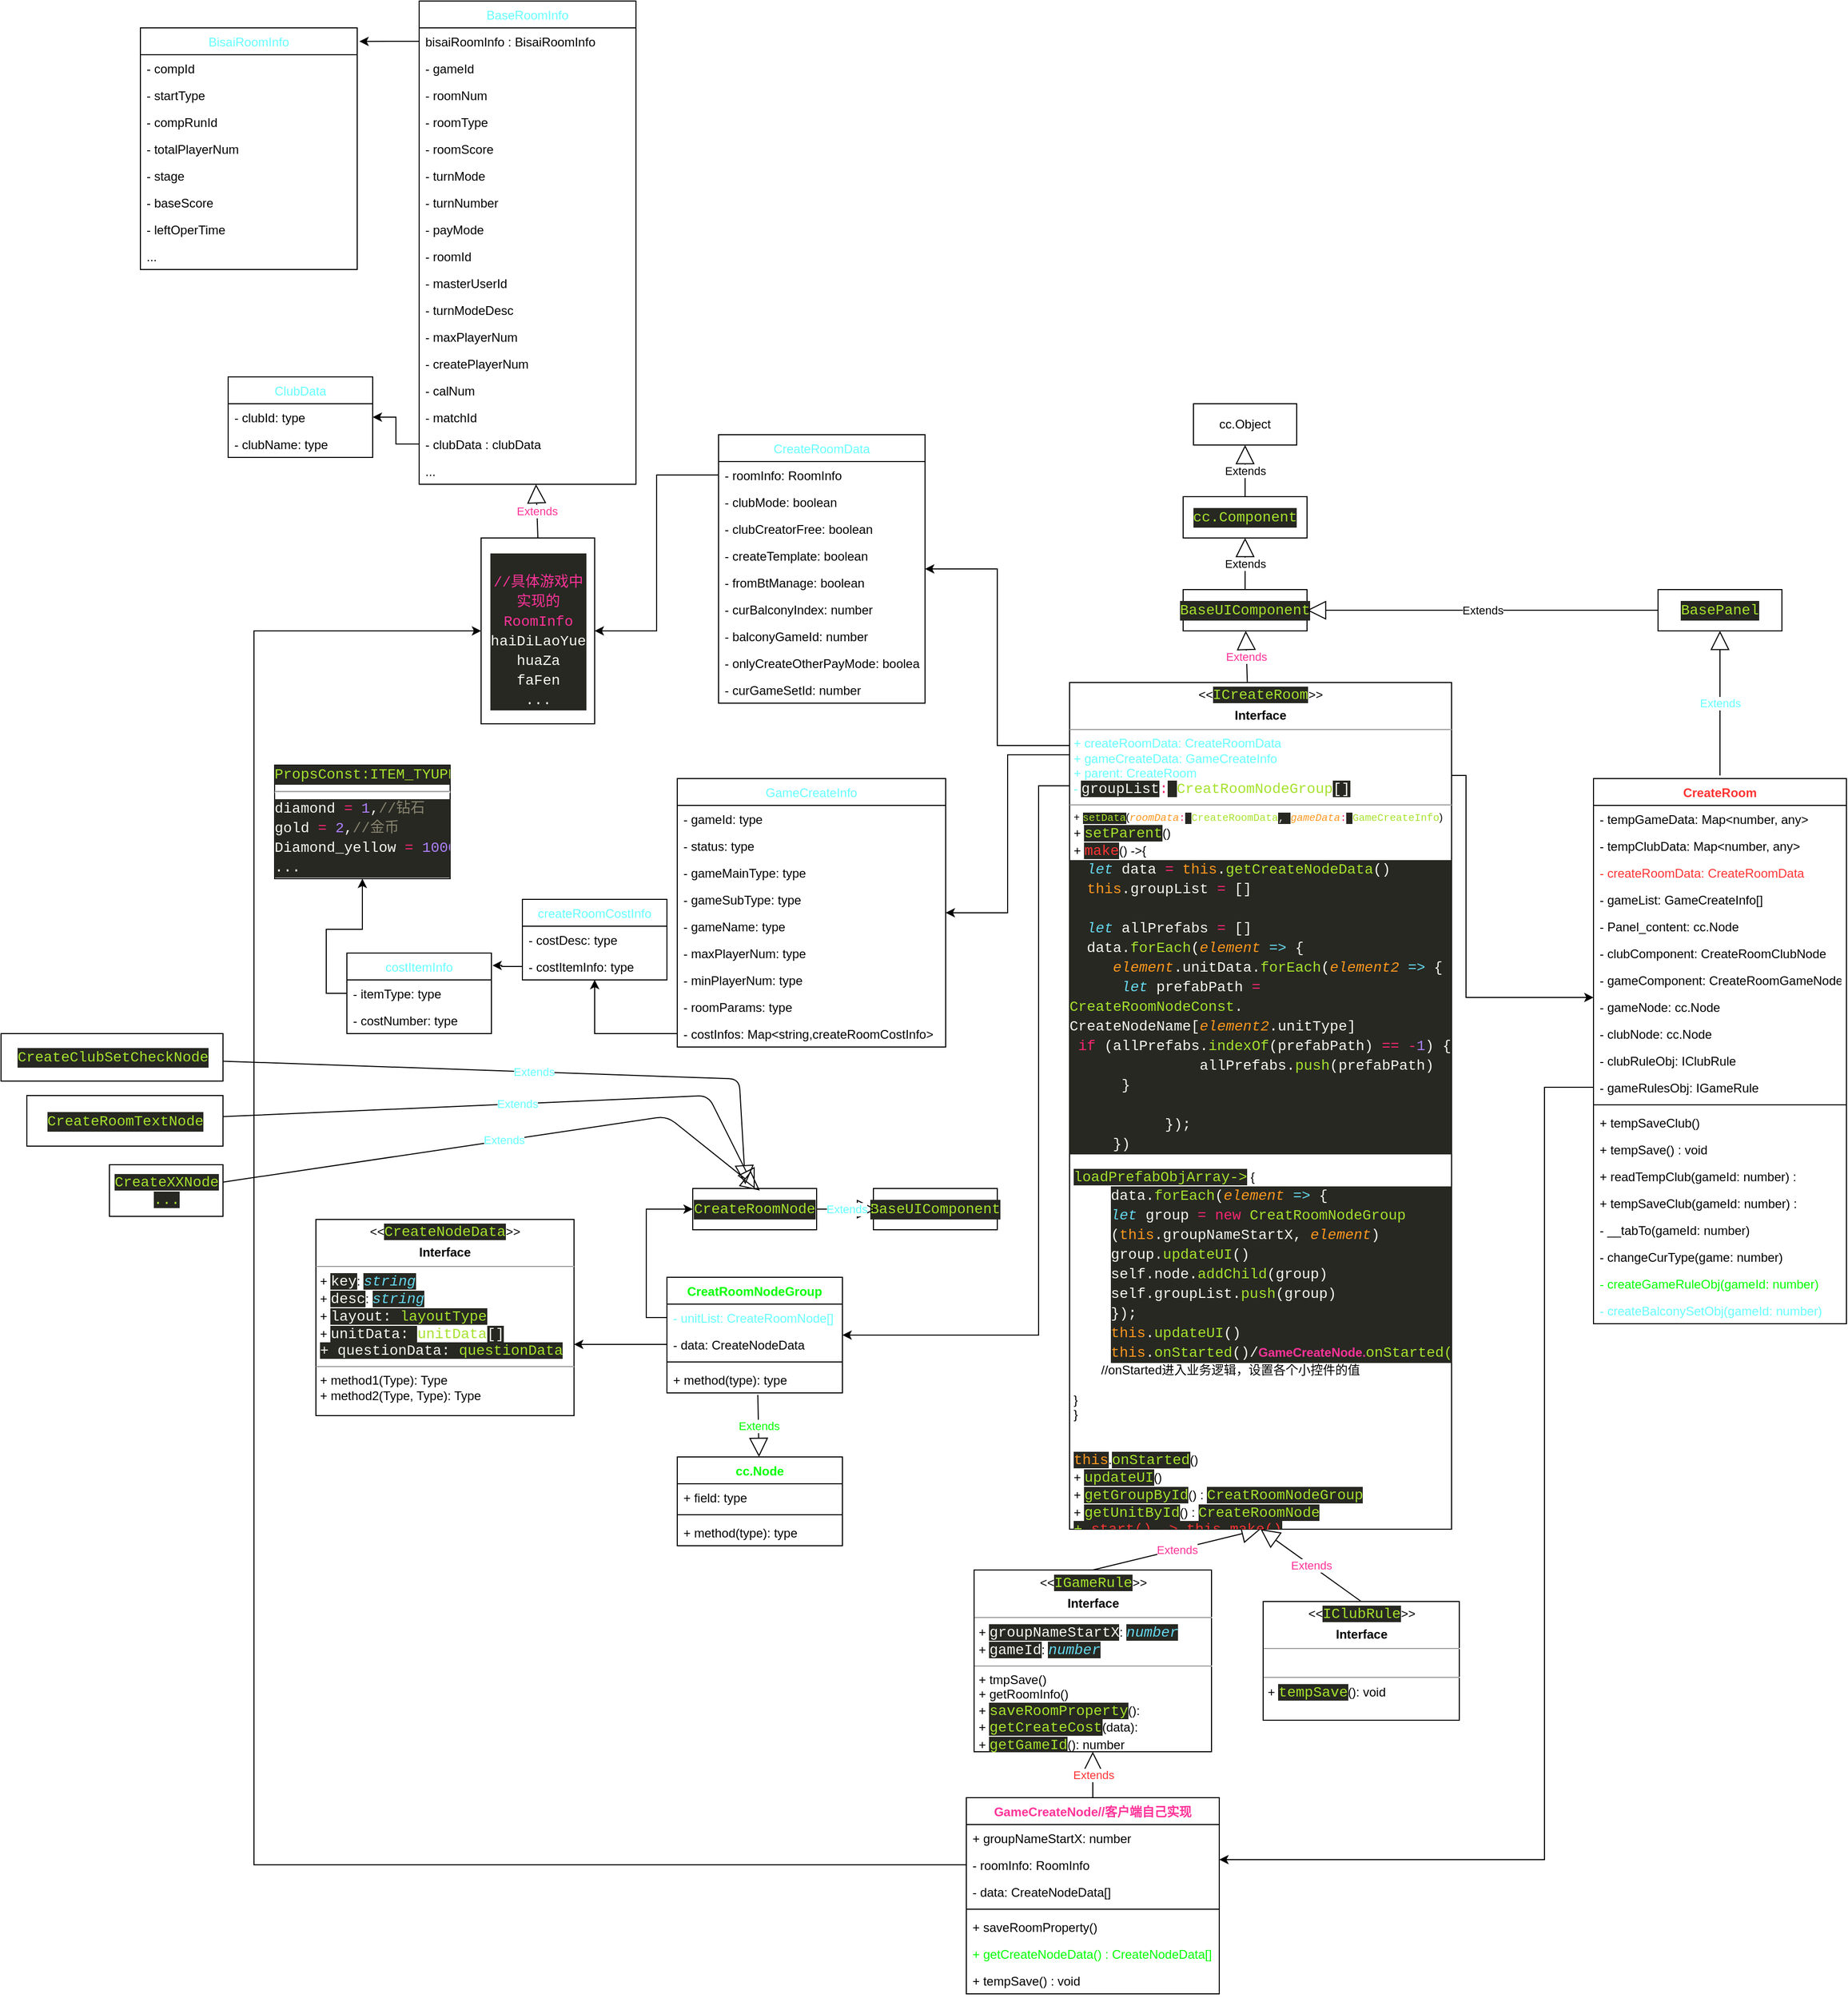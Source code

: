 <mxfile version="14.1.8" type="device"><diagram id="H6pHMdu0POQ1R57kcLaz" name="第 1 页"><mxGraphModel dx="3076" dy="1991" grid="1" gridSize="10" guides="1" tooltips="1" connect="1" arrows="1" fold="1" page="1" pageScale="1" pageWidth="827" pageHeight="1169" math="0" shadow="0"><root><mxCell id="0"/><mxCell id="1" parent="0"/><mxCell id="nQYeuYCLhF5L0pLhH2oE-1" value="cc.Object" style="rounded=0;whiteSpace=wrap;html=1;" vertex="1" parent="1"><mxGeometry x="80" width="100" height="40" as="geometry"/></mxCell><mxCell id="nQYeuYCLhF5L0pLhH2oE-2" value="&lt;div style=&quot;color: rgb(248 , 248 , 242) ; background-color: rgb(39 , 40 , 34) ; font-family: &amp;#34;consolas&amp;#34; , &amp;#34;consolas&amp;#34; , &amp;#34;courier new&amp;#34; , monospace ; font-size: 14px ; line-height: 19px&quot;&gt;&lt;span style=&quot;color: rgb(166 , 226 , 46)&quot;&gt;cc.Component&lt;/span&gt;&lt;/div&gt;" style="rounded=0;whiteSpace=wrap;html=1;" vertex="1" parent="1"><mxGeometry x="70" y="90" width="120" height="40" as="geometry"/></mxCell><mxCell id="nQYeuYCLhF5L0pLhH2oE-13" value="Extends" style="endArrow=block;endSize=16;endFill=0;html=1;entryX=0.5;entryY=1;entryDx=0;entryDy=0;" edge="1" parent="1" source="nQYeuYCLhF5L0pLhH2oE-2" target="nQYeuYCLhF5L0pLhH2oE-1"><mxGeometry width="160" relative="1" as="geometry"><mxPoint x="140" y="20" as="sourcePoint"/><mxPoint x="140" y="70" as="targetPoint"/></mxGeometry></mxCell><mxCell id="nQYeuYCLhF5L0pLhH2oE-14" value="&lt;div style=&quot;color: rgb(248 , 248 , 242) ; background-color: rgb(39 , 40 , 34) ; font-family: &amp;#34;consolas&amp;#34; , &amp;#34;consolas&amp;#34; , &amp;#34;courier new&amp;#34; , monospace ; font-size: 14px ; line-height: 19px&quot;&gt;&lt;div style=&quot;font-family: &amp;#34;consolas&amp;#34; , &amp;#34;consolas&amp;#34; , &amp;#34;courier new&amp;#34; , monospace ; line-height: 19px&quot;&gt;&lt;span style=&quot;color: rgb(166 , 226 , 46)&quot;&gt;BaseUIComponent&lt;/span&gt;&lt;/div&gt;&lt;/div&gt;" style="rounded=0;whiteSpace=wrap;html=1;" vertex="1" parent="1"><mxGeometry x="70" y="180" width="120" height="40" as="geometry"/></mxCell><mxCell id="nQYeuYCLhF5L0pLhH2oE-15" value="Extends" style="endArrow=block;endSize=16;endFill=0;html=1;entryX=0.5;entryY=1;entryDx=0;entryDy=0;" edge="1" parent="1" source="nQYeuYCLhF5L0pLhH2oE-14"><mxGeometry width="160" relative="1" as="geometry"><mxPoint x="140" y="110" as="sourcePoint"/><mxPoint x="130" y="130" as="targetPoint"/></mxGeometry></mxCell><mxCell id="nQYeuYCLhF5L0pLhH2oE-21" value="&lt;div style=&quot;color: rgb(248 , 248 , 242) ; background-color: rgb(39 , 40 , 34) ; font-family: &amp;#34;consolas&amp;#34; , &amp;#34;consolas&amp;#34; , &amp;#34;courier new&amp;#34; , monospace ; font-size: 14px ; line-height: 19px&quot;&gt;&lt;div style=&quot;font-family: &amp;#34;consolas&amp;#34; , &amp;#34;consolas&amp;#34; , &amp;#34;courier new&amp;#34; , monospace ; line-height: 19px&quot;&gt;&lt;div style=&quot;font-family: &amp;#34;consolas&amp;#34; , &amp;#34;consolas&amp;#34; , &amp;#34;courier new&amp;#34; , monospace ; line-height: 19px&quot;&gt;&lt;div style=&quot;font-family: &amp;#34;consolas&amp;#34; , &amp;#34;consolas&amp;#34; , &amp;#34;courier new&amp;#34; , monospace ; line-height: 19px&quot;&gt;&lt;span style=&quot;color: rgb(166 , 226 , 46)&quot;&gt;BasePanel&lt;/span&gt;&lt;/div&gt;&lt;/div&gt;&lt;/div&gt;&lt;/div&gt;" style="rounded=0;whiteSpace=wrap;html=1;" vertex="1" parent="1"><mxGeometry x="530" y="180" width="120" height="40" as="geometry"/></mxCell><mxCell id="nQYeuYCLhF5L0pLhH2oE-22" value="Extends" style="endArrow=block;endSize=16;endFill=0;html=1;entryX=1;entryY=0.5;entryDx=0;entryDy=0;" edge="1" parent="1" source="nQYeuYCLhF5L0pLhH2oE-21" target="nQYeuYCLhF5L0pLhH2oE-14"><mxGeometry width="160" relative="1" as="geometry"><mxPoint x="250" y="200" as="sourcePoint"/><mxPoint x="240" y="230" as="targetPoint"/></mxGeometry></mxCell><mxCell id="nQYeuYCLhF5L0pLhH2oE-28" value="CreateRoomData" style="swimlane;fontStyle=0;childLayout=stackLayout;horizontal=1;startSize=26;fillColor=none;horizontalStack=0;resizeParent=1;resizeParentMax=0;resizeLast=0;collapsible=1;marginBottom=0;fontColor=#66FFFF;" vertex="1" parent="1"><mxGeometry x="-380" y="30" width="200" height="260" as="geometry"/></mxCell><mxCell id="nQYeuYCLhF5L0pLhH2oE-81" value="- roomInfo: RoomInfo" style="text;strokeColor=none;fillColor=none;align=left;verticalAlign=top;spacingLeft=4;spacingRight=4;overflow=hidden;rotatable=0;points=[[0,0.5],[1,0.5]];portConstraint=eastwest;" vertex="1" parent="nQYeuYCLhF5L0pLhH2oE-28"><mxGeometry y="26" width="200" height="26" as="geometry"/></mxCell><mxCell id="nQYeuYCLhF5L0pLhH2oE-83" value="- clubMode: boolean" style="text;strokeColor=none;fillColor=none;align=left;verticalAlign=top;spacingLeft=4;spacingRight=4;overflow=hidden;rotatable=0;points=[[0,0.5],[1,0.5]];portConstraint=eastwest;" vertex="1" parent="nQYeuYCLhF5L0pLhH2oE-28"><mxGeometry y="52" width="200" height="26" as="geometry"/></mxCell><mxCell id="nQYeuYCLhF5L0pLhH2oE-89" value="- clubCreatorFree: boolean" style="text;strokeColor=none;fillColor=none;align=left;verticalAlign=top;spacingLeft=4;spacingRight=4;overflow=hidden;rotatable=0;points=[[0,0.5],[1,0.5]];portConstraint=eastwest;" vertex="1" parent="nQYeuYCLhF5L0pLhH2oE-28"><mxGeometry y="78" width="200" height="26" as="geometry"/></mxCell><mxCell id="nQYeuYCLhF5L0pLhH2oE-93" value="- createTemplate: boolean" style="text;strokeColor=none;fillColor=none;align=left;verticalAlign=top;spacingLeft=4;spacingRight=4;overflow=hidden;rotatable=0;points=[[0,0.5],[1,0.5]];portConstraint=eastwest;" vertex="1" parent="nQYeuYCLhF5L0pLhH2oE-28"><mxGeometry y="104" width="200" height="26" as="geometry"/></mxCell><mxCell id="nQYeuYCLhF5L0pLhH2oE-92" value="- fromBtManage: boolean" style="text;strokeColor=none;fillColor=none;align=left;verticalAlign=top;spacingLeft=4;spacingRight=4;overflow=hidden;rotatable=0;points=[[0,0.5],[1,0.5]];portConstraint=eastwest;" vertex="1" parent="nQYeuYCLhF5L0pLhH2oE-28"><mxGeometry y="130" width="200" height="26" as="geometry"/></mxCell><mxCell id="nQYeuYCLhF5L0pLhH2oE-91" value="- curBalconyIndex: number" style="text;strokeColor=none;fillColor=none;align=left;verticalAlign=top;spacingLeft=4;spacingRight=4;overflow=hidden;rotatable=0;points=[[0,0.5],[1,0.5]];portConstraint=eastwest;" vertex="1" parent="nQYeuYCLhF5L0pLhH2oE-28"><mxGeometry y="156" width="200" height="26" as="geometry"/></mxCell><mxCell id="nQYeuYCLhF5L0pLhH2oE-90" value="- balconyGameId: number" style="text;strokeColor=none;fillColor=none;align=left;verticalAlign=top;spacingLeft=4;spacingRight=4;overflow=hidden;rotatable=0;points=[[0,0.5],[1,0.5]];portConstraint=eastwest;" vertex="1" parent="nQYeuYCLhF5L0pLhH2oE-28"><mxGeometry y="182" width="200" height="26" as="geometry"/></mxCell><mxCell id="nQYeuYCLhF5L0pLhH2oE-85" value="- onlyCreateOtherPayMode: boolean" style="text;strokeColor=none;fillColor=none;align=left;verticalAlign=top;spacingLeft=4;spacingRight=4;overflow=hidden;rotatable=0;points=[[0,0.5],[1,0.5]];portConstraint=eastwest;" vertex="1" parent="nQYeuYCLhF5L0pLhH2oE-28"><mxGeometry y="208" width="200" height="26" as="geometry"/></mxCell><mxCell id="nQYeuYCLhF5L0pLhH2oE-87" value="- curGameSetId: number" style="text;strokeColor=none;fillColor=none;align=left;verticalAlign=top;spacingLeft=4;spacingRight=4;overflow=hidden;rotatable=0;points=[[0,0.5],[1,0.5]];portConstraint=eastwest;" vertex="1" parent="nQYeuYCLhF5L0pLhH2oE-28"><mxGeometry y="234" width="200" height="26" as="geometry"/></mxCell><mxCell id="nQYeuYCLhF5L0pLhH2oE-36" value="BaseRoomInfo" style="swimlane;fontStyle=0;childLayout=stackLayout;horizontal=1;startSize=26;fillColor=none;horizontalStack=0;resizeParent=1;resizeParentMax=0;resizeLast=0;collapsible=1;marginBottom=0;fontColor=#66FFFF;" vertex="1" parent="1"><mxGeometry x="-670" y="-390" width="210" height="468" as="geometry"/></mxCell><mxCell id="nQYeuYCLhF5L0pLhH2oE-141" value="bisaiRoomInfo : BisaiRoomInfo&#10;" style="text;strokeColor=none;fillColor=none;align=left;verticalAlign=top;spacingLeft=4;spacingRight=4;overflow=hidden;rotatable=0;points=[[0,0.5],[1,0.5]];portConstraint=eastwest;" vertex="1" parent="nQYeuYCLhF5L0pLhH2oE-36"><mxGeometry y="26" width="210" height="26" as="geometry"/></mxCell><mxCell id="nQYeuYCLhF5L0pLhH2oE-37" value="- gameId" style="text;strokeColor=none;fillColor=none;align=left;verticalAlign=top;spacingLeft=4;spacingRight=4;overflow=hidden;rotatable=0;points=[[0,0.5],[1,0.5]];portConstraint=eastwest;" vertex="1" parent="nQYeuYCLhF5L0pLhH2oE-36"><mxGeometry y="52" width="210" height="26" as="geometry"/></mxCell><mxCell id="nQYeuYCLhF5L0pLhH2oE-99" value="- roomNum" style="text;strokeColor=none;fillColor=none;align=left;verticalAlign=top;spacingLeft=4;spacingRight=4;overflow=hidden;rotatable=0;points=[[0,0.5],[1,0.5]];portConstraint=eastwest;" vertex="1" parent="nQYeuYCLhF5L0pLhH2oE-36"><mxGeometry y="78" width="210" height="26" as="geometry"/></mxCell><mxCell id="nQYeuYCLhF5L0pLhH2oE-101" value="- roomType" style="text;strokeColor=none;fillColor=none;align=left;verticalAlign=top;spacingLeft=4;spacingRight=4;overflow=hidden;rotatable=0;points=[[0,0.5],[1,0.5]];portConstraint=eastwest;" vertex="1" parent="nQYeuYCLhF5L0pLhH2oE-36"><mxGeometry y="104" width="210" height="26" as="geometry"/></mxCell><mxCell id="nQYeuYCLhF5L0pLhH2oE-102" value="- roomScore" style="text;strokeColor=none;fillColor=none;align=left;verticalAlign=top;spacingLeft=4;spacingRight=4;overflow=hidden;rotatable=0;points=[[0,0.5],[1,0.5]];portConstraint=eastwest;" vertex="1" parent="nQYeuYCLhF5L0pLhH2oE-36"><mxGeometry y="130" width="210" height="26" as="geometry"/></mxCell><mxCell id="nQYeuYCLhF5L0pLhH2oE-105" value="- turnMode" style="text;strokeColor=none;fillColor=none;align=left;verticalAlign=top;spacingLeft=4;spacingRight=4;overflow=hidden;rotatable=0;points=[[0,0.5],[1,0.5]];portConstraint=eastwest;" vertex="1" parent="nQYeuYCLhF5L0pLhH2oE-36"><mxGeometry y="156" width="210" height="26" as="geometry"/></mxCell><mxCell id="nQYeuYCLhF5L0pLhH2oE-106" value="- turnNumber" style="text;strokeColor=none;fillColor=none;align=left;verticalAlign=top;spacingLeft=4;spacingRight=4;overflow=hidden;rotatable=0;points=[[0,0.5],[1,0.5]];portConstraint=eastwest;" vertex="1" parent="nQYeuYCLhF5L0pLhH2oE-36"><mxGeometry y="182" width="210" height="26" as="geometry"/></mxCell><mxCell id="nQYeuYCLhF5L0pLhH2oE-107" value="- payMode" style="text;strokeColor=none;fillColor=none;align=left;verticalAlign=top;spacingLeft=4;spacingRight=4;overflow=hidden;rotatable=0;points=[[0,0.5],[1,0.5]];portConstraint=eastwest;" vertex="1" parent="nQYeuYCLhF5L0pLhH2oE-36"><mxGeometry y="208" width="210" height="26" as="geometry"/></mxCell><mxCell id="nQYeuYCLhF5L0pLhH2oE-108" value="- roomId" style="text;strokeColor=none;fillColor=none;align=left;verticalAlign=top;spacingLeft=4;spacingRight=4;overflow=hidden;rotatable=0;points=[[0,0.5],[1,0.5]];portConstraint=eastwest;" vertex="1" parent="nQYeuYCLhF5L0pLhH2oE-36"><mxGeometry y="234" width="210" height="26" as="geometry"/></mxCell><mxCell id="nQYeuYCLhF5L0pLhH2oE-109" value="- masterUserId" style="text;strokeColor=none;fillColor=none;align=left;verticalAlign=top;spacingLeft=4;spacingRight=4;overflow=hidden;rotatable=0;points=[[0,0.5],[1,0.5]];portConstraint=eastwest;" vertex="1" parent="nQYeuYCLhF5L0pLhH2oE-36"><mxGeometry y="260" width="210" height="26" as="geometry"/></mxCell><mxCell id="nQYeuYCLhF5L0pLhH2oE-112" value="- turnModeDesc" style="text;strokeColor=none;fillColor=none;align=left;verticalAlign=top;spacingLeft=4;spacingRight=4;overflow=hidden;rotatable=0;points=[[0,0.5],[1,0.5]];portConstraint=eastwest;" vertex="1" parent="nQYeuYCLhF5L0pLhH2oE-36"><mxGeometry y="286" width="210" height="26" as="geometry"/></mxCell><mxCell id="nQYeuYCLhF5L0pLhH2oE-111" value="- maxPlayerNum" style="text;strokeColor=none;fillColor=none;align=left;verticalAlign=top;spacingLeft=4;spacingRight=4;overflow=hidden;rotatable=0;points=[[0,0.5],[1,0.5]];portConstraint=eastwest;" vertex="1" parent="nQYeuYCLhF5L0pLhH2oE-36"><mxGeometry y="312" width="210" height="26" as="geometry"/></mxCell><mxCell id="nQYeuYCLhF5L0pLhH2oE-110" value="- createPlayerNum" style="text;strokeColor=none;fillColor=none;align=left;verticalAlign=top;spacingLeft=4;spacingRight=4;overflow=hidden;rotatable=0;points=[[0,0.5],[1,0.5]];portConstraint=eastwest;" vertex="1" parent="nQYeuYCLhF5L0pLhH2oE-36"><mxGeometry y="338" width="210" height="26" as="geometry"/></mxCell><mxCell id="nQYeuYCLhF5L0pLhH2oE-104" value="- calNum" style="text;strokeColor=none;fillColor=none;align=left;verticalAlign=top;spacingLeft=4;spacingRight=4;overflow=hidden;rotatable=0;points=[[0,0.5],[1,0.5]];portConstraint=eastwest;" vertex="1" parent="nQYeuYCLhF5L0pLhH2oE-36"><mxGeometry y="364" width="210" height="26" as="geometry"/></mxCell><mxCell id="nQYeuYCLhF5L0pLhH2oE-103" value="- matchId" style="text;strokeColor=none;fillColor=none;align=left;verticalAlign=top;spacingLeft=4;spacingRight=4;overflow=hidden;rotatable=0;points=[[0,0.5],[1,0.5]];portConstraint=eastwest;" vertex="1" parent="nQYeuYCLhF5L0pLhH2oE-36"><mxGeometry y="390" width="210" height="26" as="geometry"/></mxCell><mxCell id="nQYeuYCLhF5L0pLhH2oE-100" value="- clubData : clubData&#10;&#10;" style="text;strokeColor=none;fillColor=none;align=left;verticalAlign=top;spacingLeft=4;spacingRight=4;overflow=hidden;rotatable=0;points=[[0,0.5],[1,0.5]];portConstraint=eastwest;" vertex="1" parent="nQYeuYCLhF5L0pLhH2oE-36"><mxGeometry y="416" width="210" height="26" as="geometry"/></mxCell><mxCell id="nQYeuYCLhF5L0pLhH2oE-98" value="..." style="text;strokeColor=none;fillColor=none;align=left;verticalAlign=top;spacingLeft=4;spacingRight=4;overflow=hidden;rotatable=0;points=[[0,0.5],[1,0.5]];portConstraint=eastwest;" vertex="1" parent="nQYeuYCLhF5L0pLhH2oE-36"><mxGeometry y="442" width="210" height="26" as="geometry"/></mxCell><mxCell id="nQYeuYCLhF5L0pLhH2oE-41" value="&lt;div style=&quot;background-color: rgb(39 , 40 , 34) ; font-family: &amp;#34;consolas&amp;#34; , &amp;#34;consolas&amp;#34; , &amp;#34;courier new&amp;#34; , monospace ; font-size: 14px ; line-height: 19px&quot;&gt;&lt;font color=&quot;#ff3399&quot;&gt;&lt;br&gt;&lt;/font&gt;&lt;/div&gt;&lt;div style=&quot;background-color: rgb(39 , 40 , 34) ; font-family: &amp;#34;consolas&amp;#34; , &amp;#34;consolas&amp;#34; , &amp;#34;courier new&amp;#34; , monospace ; font-size: 14px ; line-height: 19px&quot;&gt;&lt;font color=&quot;#ff3399&quot;&gt;//具体游戏中&lt;/font&gt;&lt;/div&gt;&lt;div style=&quot;background-color: rgb(39 , 40 , 34) ; font-family: &amp;#34;consolas&amp;#34; , &amp;#34;consolas&amp;#34; , &amp;#34;courier new&amp;#34; , monospace ; font-size: 14px ; line-height: 19px&quot;&gt;&lt;font color=&quot;#ff3399&quot;&gt;实现的&lt;/font&gt;&lt;/div&gt;&lt;div style=&quot;background-color: rgb(39 , 40 , 34) ; font-family: &amp;#34;consolas&amp;#34; , &amp;#34;consolas&amp;#34; , &amp;#34;courier new&amp;#34; , monospace ; font-size: 14px ; line-height: 19px&quot;&gt;&lt;font color=&quot;#ff3399&quot;&gt;RoomInfo&lt;/font&gt;&lt;/div&gt;&lt;div style=&quot;color: rgb(248 , 248 , 242) ; background-color: rgb(39 , 40 , 34) ; font-family: &amp;#34;consolas&amp;#34; , &amp;#34;consolas&amp;#34; , &amp;#34;courier new&amp;#34; , monospace ; font-size: 14px ; line-height: 19px&quot;&gt;&lt;div style=&quot;font-family: &amp;#34;consolas&amp;#34; , &amp;#34;consolas&amp;#34; , &amp;#34;courier new&amp;#34; , monospace ; line-height: 19px&quot;&gt;haiDiLaoYue&lt;/div&gt;&lt;div style=&quot;font-family: &amp;#34;consolas&amp;#34; , &amp;#34;consolas&amp;#34; , &amp;#34;courier new&amp;#34; , monospace ; line-height: 19px&quot;&gt;&lt;div style=&quot;line-height: 19px&quot;&gt;huaZa&lt;/div&gt;&lt;div style=&quot;line-height: 19px&quot;&gt;&lt;div style=&quot;line-height: 19px&quot;&gt;faFen&lt;/div&gt;&lt;div style=&quot;line-height: 19px&quot;&gt;...&lt;/div&gt;&lt;/div&gt;&lt;/div&gt;&lt;/div&gt;" style="html=1;fontColor=#66FFFF;" vertex="1" parent="1"><mxGeometry x="-610" y="130" width="110" height="180" as="geometry"/></mxCell><mxCell id="nQYeuYCLhF5L0pLhH2oE-45" value="GameCreateInfo" style="swimlane;fontStyle=0;childLayout=stackLayout;horizontal=1;startSize=26;fillColor=none;horizontalStack=0;resizeParent=1;resizeParentMax=0;resizeLast=0;collapsible=1;marginBottom=0;fontColor=#66FFFF;" vertex="1" parent="1"><mxGeometry x="-420" y="363" width="260" height="260" as="geometry"><mxRectangle x="-350" y="363" width="120" height="26" as="alternateBounds"/></mxGeometry></mxCell><mxCell id="nQYeuYCLhF5L0pLhH2oE-46" value="- gameId: type" style="text;strokeColor=none;fillColor=none;align=left;verticalAlign=top;spacingLeft=4;spacingRight=4;overflow=hidden;rotatable=0;points=[[0,0.5],[1,0.5]];portConstraint=eastwest;" vertex="1" parent="nQYeuYCLhF5L0pLhH2oE-45"><mxGeometry y="26" width="260" height="26" as="geometry"/></mxCell><mxCell id="nQYeuYCLhF5L0pLhH2oE-47" value="- status: type" style="text;strokeColor=none;fillColor=none;align=left;verticalAlign=top;spacingLeft=4;spacingRight=4;overflow=hidden;rotatable=0;points=[[0,0.5],[1,0.5]];portConstraint=eastwest;" vertex="1" parent="nQYeuYCLhF5L0pLhH2oE-45"><mxGeometry y="52" width="260" height="26" as="geometry"/></mxCell><mxCell id="nQYeuYCLhF5L0pLhH2oE-51" value="- gameMainType: type" style="text;strokeColor=none;fillColor=none;align=left;verticalAlign=top;spacingLeft=4;spacingRight=4;overflow=hidden;rotatable=0;points=[[0,0.5],[1,0.5]];portConstraint=eastwest;" vertex="1" parent="nQYeuYCLhF5L0pLhH2oE-45"><mxGeometry y="78" width="260" height="26" as="geometry"/></mxCell><mxCell id="nQYeuYCLhF5L0pLhH2oE-54" value="- gameSubType: type&#10;" style="text;strokeColor=none;fillColor=none;align=left;verticalAlign=top;spacingLeft=4;spacingRight=4;overflow=hidden;rotatable=0;points=[[0,0.5],[1,0.5]];portConstraint=eastwest;" vertex="1" parent="nQYeuYCLhF5L0pLhH2oE-45"><mxGeometry y="104" width="260" height="26" as="geometry"/></mxCell><mxCell id="nQYeuYCLhF5L0pLhH2oE-53" value="- gameName: type&#10;" style="text;strokeColor=none;fillColor=none;align=left;verticalAlign=top;spacingLeft=4;spacingRight=4;overflow=hidden;rotatable=0;points=[[0,0.5],[1,0.5]];portConstraint=eastwest;" vertex="1" parent="nQYeuYCLhF5L0pLhH2oE-45"><mxGeometry y="130" width="260" height="26" as="geometry"/></mxCell><mxCell id="nQYeuYCLhF5L0pLhH2oE-52" value="- maxPlayerNum: type" style="text;strokeColor=none;fillColor=none;align=left;verticalAlign=top;spacingLeft=4;spacingRight=4;overflow=hidden;rotatable=0;points=[[0,0.5],[1,0.5]];portConstraint=eastwest;" vertex="1" parent="nQYeuYCLhF5L0pLhH2oE-45"><mxGeometry y="156" width="260" height="26" as="geometry"/></mxCell><mxCell id="nQYeuYCLhF5L0pLhH2oE-48" value="- minPlayerNum: type&#10;" style="text;strokeColor=none;fillColor=none;align=left;verticalAlign=top;spacingLeft=4;spacingRight=4;overflow=hidden;rotatable=0;points=[[0,0.5],[1,0.5]];portConstraint=eastwest;" vertex="1" parent="nQYeuYCLhF5L0pLhH2oE-45"><mxGeometry y="182" width="260" height="26" as="geometry"/></mxCell><mxCell id="nQYeuYCLhF5L0pLhH2oE-55" value="- roomParams: type&#10;" style="text;strokeColor=none;fillColor=none;align=left;verticalAlign=top;spacingLeft=4;spacingRight=4;overflow=hidden;rotatable=0;points=[[0,0.5],[1,0.5]];portConstraint=eastwest;" vertex="1" parent="nQYeuYCLhF5L0pLhH2oE-45"><mxGeometry y="208" width="260" height="26" as="geometry"/></mxCell><mxCell id="nQYeuYCLhF5L0pLhH2oE-50" value="- costInfos: Map&lt;string,createRoomCostInfo&gt;&#10;" style="text;strokeColor=none;fillColor=none;align=left;verticalAlign=top;spacingLeft=4;spacingRight=4;overflow=hidden;rotatable=0;points=[[0,0.5],[1,0.5]];portConstraint=eastwest;" vertex="1" parent="nQYeuYCLhF5L0pLhH2oE-45"><mxGeometry y="234" width="260" height="26" as="geometry"/></mxCell><mxCell id="nQYeuYCLhF5L0pLhH2oE-56" value="createRoomCostInfo" style="swimlane;fontStyle=0;childLayout=stackLayout;horizontal=1;startSize=26;fillColor=none;horizontalStack=0;resizeParent=1;resizeParentMax=0;resizeLast=0;collapsible=1;marginBottom=0;fontColor=#66FFFF;" vertex="1" parent="1"><mxGeometry x="-570" y="480" width="140" height="78" as="geometry"><mxRectangle x="-350" y="363" width="120" height="26" as="alternateBounds"/></mxGeometry></mxCell><mxCell id="nQYeuYCLhF5L0pLhH2oE-57" value="- costDesc: type" style="text;strokeColor=none;fillColor=none;align=left;verticalAlign=top;spacingLeft=4;spacingRight=4;overflow=hidden;rotatable=0;points=[[0,0.5],[1,0.5]];portConstraint=eastwest;" vertex="1" parent="nQYeuYCLhF5L0pLhH2oE-56"><mxGeometry y="26" width="140" height="26" as="geometry"/></mxCell><mxCell id="nQYeuYCLhF5L0pLhH2oE-58" value="- costItemInfo: type" style="text;strokeColor=none;fillColor=none;align=left;verticalAlign=top;spacingLeft=4;spacingRight=4;overflow=hidden;rotatable=0;points=[[0,0.5],[1,0.5]];portConstraint=eastwest;" vertex="1" parent="nQYeuYCLhF5L0pLhH2oE-56"><mxGeometry y="52" width="140" height="26" as="geometry"/></mxCell><mxCell id="nQYeuYCLhF5L0pLhH2oE-66" value="costItemInfo" style="swimlane;fontStyle=0;childLayout=stackLayout;horizontal=1;startSize=26;fillColor=none;horizontalStack=0;resizeParent=1;resizeParentMax=0;resizeLast=0;collapsible=1;marginBottom=0;fontColor=#66FFFF;" vertex="1" parent="1"><mxGeometry x="-740" y="532" width="140" height="78" as="geometry"><mxRectangle x="-350" y="363" width="120" height="26" as="alternateBounds"/></mxGeometry></mxCell><mxCell id="nQYeuYCLhF5L0pLhH2oE-67" value="- itemType: type" style="text;strokeColor=none;fillColor=none;align=left;verticalAlign=top;spacingLeft=4;spacingRight=4;overflow=hidden;rotatable=0;points=[[0,0.5],[1,0.5]];portConstraint=eastwest;" vertex="1" parent="nQYeuYCLhF5L0pLhH2oE-66"><mxGeometry y="26" width="140" height="26" as="geometry"/></mxCell><mxCell id="nQYeuYCLhF5L0pLhH2oE-68" value="- costNumber: type" style="text;strokeColor=none;fillColor=none;align=left;verticalAlign=top;spacingLeft=4;spacingRight=4;overflow=hidden;rotatable=0;points=[[0,0.5],[1,0.5]];portConstraint=eastwest;" vertex="1" parent="nQYeuYCLhF5L0pLhH2oE-66"><mxGeometry y="52" width="140" height="26" as="geometry"/></mxCell><mxCell id="nQYeuYCLhF5L0pLhH2oE-76" value="&lt;div style=&quot;color: rgb(248 , 248 , 242) ; background-color: rgb(39 , 40 , 34) ; font-family: &amp;#34;consolas&amp;#34; , &amp;#34;consolas&amp;#34; , &amp;#34;courier new&amp;#34; , monospace ; font-size: 14px ; line-height: 19px&quot;&gt;&lt;span style=&quot;color: rgb(166 , 226 , 46)&quot;&gt;PropsConst:ITEM_TYUPE&lt;/span&gt;&lt;/div&gt;&lt;hr&gt;&lt;div style=&quot;color: rgb(248 , 248 , 242) ; background-color: rgb(39 , 40 , 34) ; font-family: &amp;#34;consolas&amp;#34; , &amp;#34;consolas&amp;#34; , &amp;#34;courier new&amp;#34; , monospace ; font-size: 14px ; line-height: 19px&quot;&gt;&lt;div&gt;diamond&amp;nbsp;&lt;span style=&quot;color: #f92672&quot;&gt;=&lt;/span&gt;&amp;nbsp;&lt;span style=&quot;color: #ae81ff&quot;&gt;1&lt;/span&gt;,&lt;span style=&quot;color: #88846f&quot;&gt;//钻石&lt;/span&gt;&lt;/div&gt;&lt;div&gt;gold&amp;nbsp;&lt;span style=&quot;color: #f92672&quot;&gt;=&lt;/span&gt;&amp;nbsp;&lt;span style=&quot;color: #ae81ff&quot;&gt;2&lt;/span&gt;,&lt;span style=&quot;color: #88846f&quot;&gt;//金币&lt;/span&gt;&lt;/div&gt;&lt;div&gt;Diamond_yellow&amp;nbsp;&lt;span style=&quot;color: #f92672&quot;&gt;=&lt;/span&gt;&amp;nbsp;&lt;span style=&quot;color: #ae81ff&quot;&gt;10001&lt;/span&gt;,&amp;nbsp;&lt;span style=&quot;color: #88846f&quot;&gt;//黄钻&lt;/span&gt;&lt;/div&gt;&lt;div&gt;...&lt;/div&gt;&lt;/div&gt;" style="verticalAlign=top;align=left;overflow=fill;fontSize=12;fontFamily=Helvetica;html=1;" vertex="1" parent="1"><mxGeometry x="-810" y="350" width="170" height="110" as="geometry"/></mxCell><mxCell id="nQYeuYCLhF5L0pLhH2oE-77" style="edgeStyle=orthogonalEdgeStyle;rounded=0;orthogonalLoop=1;jettySize=auto;html=1;entryX=0.5;entryY=1;entryDx=0;entryDy=0;fontColor=#66FFFF;" edge="1" parent="1" source="nQYeuYCLhF5L0pLhH2oE-67" target="nQYeuYCLhF5L0pLhH2oE-76"><mxGeometry relative="1" as="geometry"/></mxCell><mxCell id="nQYeuYCLhF5L0pLhH2oE-78" style="edgeStyle=orthogonalEdgeStyle;rounded=0;orthogonalLoop=1;jettySize=auto;html=1;entryX=1.007;entryY=0.154;entryDx=0;entryDy=0;entryPerimeter=0;fontColor=#66FFFF;" edge="1" parent="1" source="nQYeuYCLhF5L0pLhH2oE-58" target="nQYeuYCLhF5L0pLhH2oE-66"><mxGeometry relative="1" as="geometry"/></mxCell><mxCell id="nQYeuYCLhF5L0pLhH2oE-95" style="edgeStyle=orthogonalEdgeStyle;rounded=0;orthogonalLoop=1;jettySize=auto;html=1;fontColor=#66FFFF;" edge="1" parent="1" source="nQYeuYCLhF5L0pLhH2oE-50" target="nQYeuYCLhF5L0pLhH2oE-56"><mxGeometry relative="1" as="geometry"/></mxCell><mxCell id="nQYeuYCLhF5L0pLhH2oE-96" style="edgeStyle=orthogonalEdgeStyle;rounded=0;orthogonalLoop=1;jettySize=auto;html=1;entryX=1;entryY=0.5;entryDx=0;entryDy=0;fontColor=#66FFFF;" edge="1" parent="1" source="nQYeuYCLhF5L0pLhH2oE-81" target="nQYeuYCLhF5L0pLhH2oE-41"><mxGeometry relative="1" as="geometry"/></mxCell><mxCell id="nQYeuYCLhF5L0pLhH2oE-113" value="ClubData" style="swimlane;fontStyle=0;childLayout=stackLayout;horizontal=1;startSize=26;fillColor=none;horizontalStack=0;resizeParent=1;resizeParentMax=0;resizeLast=0;collapsible=1;marginBottom=0;fontColor=#66FFFF;" vertex="1" parent="1"><mxGeometry x="-855" y="-26" width="140" height="78" as="geometry"><mxRectangle x="-350" y="363" width="120" height="26" as="alternateBounds"/></mxGeometry></mxCell><mxCell id="nQYeuYCLhF5L0pLhH2oE-114" value="- clubId: type" style="text;strokeColor=none;fillColor=none;align=left;verticalAlign=top;spacingLeft=4;spacingRight=4;overflow=hidden;rotatable=0;points=[[0,0.5],[1,0.5]];portConstraint=eastwest;" vertex="1" parent="nQYeuYCLhF5L0pLhH2oE-113"><mxGeometry y="26" width="140" height="26" as="geometry"/></mxCell><mxCell id="nQYeuYCLhF5L0pLhH2oE-115" value="- clubName: type" style="text;strokeColor=none;fillColor=none;align=left;verticalAlign=top;spacingLeft=4;spacingRight=4;overflow=hidden;rotatable=0;points=[[0,0.5],[1,0.5]];portConstraint=eastwest;" vertex="1" parent="nQYeuYCLhF5L0pLhH2oE-113"><mxGeometry y="52" width="140" height="26" as="geometry"/></mxCell><mxCell id="nQYeuYCLhF5L0pLhH2oE-123" style="edgeStyle=orthogonalEdgeStyle;rounded=0;orthogonalLoop=1;jettySize=auto;html=1;fontColor=#66FFFF;" edge="1" parent="1" source="nQYeuYCLhF5L0pLhH2oE-100" target="nQYeuYCLhF5L0pLhH2oE-113"><mxGeometry relative="1" as="geometry"/></mxCell><mxCell id="nQYeuYCLhF5L0pLhH2oE-124" value="BisaiRoomInfo" style="swimlane;fontStyle=0;childLayout=stackLayout;horizontal=1;startSize=26;fillColor=none;horizontalStack=0;resizeParent=1;resizeParentMax=0;resizeLast=0;collapsible=1;marginBottom=0;fontColor=#66FFFF;" vertex="1" parent="1"><mxGeometry x="-940" y="-364" width="210" height="234" as="geometry"/></mxCell><mxCell id="nQYeuYCLhF5L0pLhH2oE-125" value="- compId" style="text;strokeColor=none;fillColor=none;align=left;verticalAlign=top;spacingLeft=4;spacingRight=4;overflow=hidden;rotatable=0;points=[[0,0.5],[1,0.5]];portConstraint=eastwest;" vertex="1" parent="nQYeuYCLhF5L0pLhH2oE-124"><mxGeometry y="26" width="210" height="26" as="geometry"/></mxCell><mxCell id="nQYeuYCLhF5L0pLhH2oE-126" value="- startType" style="text;strokeColor=none;fillColor=none;align=left;verticalAlign=top;spacingLeft=4;spacingRight=4;overflow=hidden;rotatable=0;points=[[0,0.5],[1,0.5]];portConstraint=eastwest;" vertex="1" parent="nQYeuYCLhF5L0pLhH2oE-124"><mxGeometry y="52" width="210" height="26" as="geometry"/></mxCell><mxCell id="nQYeuYCLhF5L0pLhH2oE-127" value="- compRunId" style="text;strokeColor=none;fillColor=none;align=left;verticalAlign=top;spacingLeft=4;spacingRight=4;overflow=hidden;rotatable=0;points=[[0,0.5],[1,0.5]];portConstraint=eastwest;" vertex="1" parent="nQYeuYCLhF5L0pLhH2oE-124"><mxGeometry y="78" width="210" height="26" as="geometry"/></mxCell><mxCell id="nQYeuYCLhF5L0pLhH2oE-129" value="- totalPlayerNum" style="text;strokeColor=none;fillColor=none;align=left;verticalAlign=top;spacingLeft=4;spacingRight=4;overflow=hidden;rotatable=0;points=[[0,0.5],[1,0.5]];portConstraint=eastwest;" vertex="1" parent="nQYeuYCLhF5L0pLhH2oE-124"><mxGeometry y="104" width="210" height="26" as="geometry"/></mxCell><mxCell id="nQYeuYCLhF5L0pLhH2oE-130" value="- stage" style="text;strokeColor=none;fillColor=none;align=left;verticalAlign=top;spacingLeft=4;spacingRight=4;overflow=hidden;rotatable=0;points=[[0,0.5],[1,0.5]];portConstraint=eastwest;" vertex="1" parent="nQYeuYCLhF5L0pLhH2oE-124"><mxGeometry y="130" width="210" height="26" as="geometry"/></mxCell><mxCell id="nQYeuYCLhF5L0pLhH2oE-128" value="- baseScore" style="text;strokeColor=none;fillColor=none;align=left;verticalAlign=top;spacingLeft=4;spacingRight=4;overflow=hidden;rotatable=0;points=[[0,0.5],[1,0.5]];portConstraint=eastwest;" vertex="1" parent="nQYeuYCLhF5L0pLhH2oE-124"><mxGeometry y="156" width="210" height="26" as="geometry"/></mxCell><mxCell id="nQYeuYCLhF5L0pLhH2oE-131" value="- leftOperTime" style="text;strokeColor=none;fillColor=none;align=left;verticalAlign=top;spacingLeft=4;spacingRight=4;overflow=hidden;rotatable=0;points=[[0,0.5],[1,0.5]];portConstraint=eastwest;" vertex="1" parent="nQYeuYCLhF5L0pLhH2oE-124"><mxGeometry y="182" width="210" height="26" as="geometry"/></mxCell><mxCell id="nQYeuYCLhF5L0pLhH2oE-140" value="..." style="text;strokeColor=none;fillColor=none;align=left;verticalAlign=top;spacingLeft=4;spacingRight=4;overflow=hidden;rotatable=0;points=[[0,0.5],[1,0.5]];portConstraint=eastwest;" vertex="1" parent="nQYeuYCLhF5L0pLhH2oE-124"><mxGeometry y="208" width="210" height="26" as="geometry"/></mxCell><mxCell id="nQYeuYCLhF5L0pLhH2oE-142" style="edgeStyle=orthogonalEdgeStyle;rounded=0;orthogonalLoop=1;jettySize=auto;html=1;exitX=0;exitY=0.5;exitDx=0;exitDy=0;entryX=1.01;entryY=0.056;entryDx=0;entryDy=0;entryPerimeter=0;fontColor=#66FFFF;" edge="1" parent="1" source="nQYeuYCLhF5L0pLhH2oE-141" target="nQYeuYCLhF5L0pLhH2oE-124"><mxGeometry relative="1" as="geometry"/></mxCell><mxCell id="nQYeuYCLhF5L0pLhH2oE-147" value="Extends" style="endArrow=block;endSize=16;endFill=0;html=1;fontColor=#66FFFF;entryX=0.5;entryY=1;entryDx=0;entryDy=0;" edge="1" parent="1" target="nQYeuYCLhF5L0pLhH2oE-21"><mxGeometry width="160" relative="1" as="geometry"><mxPoint x="590" y="360" as="sourcePoint"/><mxPoint x="497" y="229" as="targetPoint"/></mxGeometry></mxCell><mxCell id="nQYeuYCLhF5L0pLhH2oE-163" value="&lt;p style=&quot;margin: 0px ; margin-top: 4px ; text-align: center&quot;&gt;&lt;i&gt;&amp;lt;&amp;lt;&lt;/i&gt;&lt;span style=&quot;color: rgb(166 , 226 , 46) ; background-color: rgb(39 , 40 , 34) ; font-family: &amp;#34;consolas&amp;#34; , &amp;#34;consolas&amp;#34; , &amp;#34;courier new&amp;#34; , monospace ; font-size: 14px ; text-align: left&quot;&gt;IGameRule&lt;/span&gt;&lt;i&gt;&amp;gt;&amp;gt;&lt;/i&gt;&lt;/p&gt;&lt;p style=&quot;margin: 0px ; margin-top: 4px ; text-align: center&quot;&gt;&lt;b&gt;Interface&lt;/b&gt;&lt;/p&gt;&lt;hr size=&quot;1&quot;&gt;&lt;p style=&quot;margin: 0px ; margin-left: 4px&quot;&gt;+&amp;nbsp;&lt;span style=&quot;background-color: rgb(39 , 40 , 34) ; color: rgb(248 , 248 , 242) ; font-family: &amp;#34;consolas&amp;#34; , &amp;#34;consolas&amp;#34; , &amp;#34;courier new&amp;#34; , monospace ; font-size: 14px&quot;&gt;groupNameStartX&lt;/span&gt;&lt;span&gt;:&amp;nbsp;&lt;/span&gt;&lt;span style=&quot;color: rgb(102 , 217 , 239) ; font-style: italic ; background-color: rgb(39 , 40 , 34) ; font-family: &amp;#34;consolas&amp;#34; , &amp;#34;consolas&amp;#34; , &amp;#34;courier new&amp;#34; , monospace ; font-size: 14px&quot;&gt;number&lt;/span&gt;&lt;/p&gt;&lt;p style=&quot;margin: 0px ; margin-left: 4px&quot;&gt;+&amp;nbsp;&lt;span style=&quot;background-color: rgb(39 , 40 , 34) ; color: rgb(248 , 248 , 242) ; font-family: &amp;#34;consolas&amp;#34; , &amp;#34;consolas&amp;#34; , &amp;#34;courier new&amp;#34; , monospace ; font-size: 14px&quot;&gt;gameId&lt;/span&gt;&lt;span&gt;:&amp;nbsp;&lt;/span&gt;&lt;span style=&quot;color: rgb(102 , 217 , 239) ; font-style: italic ; background-color: rgb(39 , 40 , 34) ; font-family: &amp;#34;consolas&amp;#34; , &amp;#34;consolas&amp;#34; , &amp;#34;courier new&amp;#34; , monospace ; font-size: 14px&quot;&gt;number&lt;/span&gt;&lt;/p&gt;&lt;hr size=&quot;1&quot;&gt;&lt;p style=&quot;margin: 0px ; margin-left: 4px&quot;&gt;+ tmpSave()&lt;/p&gt;&lt;p style=&quot;margin: 0px ; margin-left: 4px&quot;&gt;+ getRoomInfo()&lt;/p&gt;&lt;p style=&quot;margin: 0px ; margin-left: 4px&quot;&gt;+&amp;nbsp;&lt;span style=&quot;color: rgb(166 , 226 , 46) ; background-color: rgb(39 , 40 , 34) ; font-family: &amp;#34;consolas&amp;#34; , &amp;#34;consolas&amp;#34; , &amp;#34;courier new&amp;#34; , monospace ; font-size: 14px&quot;&gt;saveRoomProperty&lt;/span&gt;&lt;span&gt;():&amp;nbsp;&lt;/span&gt;&lt;/p&gt;&lt;p style=&quot;margin: 0px ; margin-left: 4px&quot;&gt;+&amp;nbsp;&lt;span style=&quot;color: rgb(166 , 226 , 46) ; background-color: rgb(39 , 40 , 34) ; font-family: &amp;#34;consolas&amp;#34; , &amp;#34;consolas&amp;#34; , &amp;#34;courier new&amp;#34; , monospace ; font-size: 14px&quot;&gt;getCreateCost&lt;/span&gt;&lt;span&gt;(data):&amp;nbsp;&lt;/span&gt;&lt;/p&gt;&lt;p style=&quot;margin: 0px ; margin-left: 4px&quot;&gt;+&amp;nbsp;&lt;span style=&quot;color: rgb(166 , 226 , 46) ; background-color: rgb(39 , 40 , 34) ; font-family: &amp;#34;consolas&amp;#34; , &amp;#34;consolas&amp;#34; , &amp;#34;courier new&amp;#34; , monospace ; font-size: 14px&quot;&gt;getGameId&lt;/span&gt;&lt;span&gt;(): number&lt;/span&gt;&lt;/p&gt;" style="verticalAlign=top;align=left;overflow=fill;fontSize=12;fontFamily=Helvetica;html=1;" vertex="1" parent="1"><mxGeometry x="-132.5" y="1129.5" width="230" height="176" as="geometry"/></mxCell><mxCell id="nQYeuYCLhF5L0pLhH2oE-164" value="&lt;p style=&quot;margin: 0px ; margin-top: 4px ; text-align: center&quot;&gt;&lt;i&gt;&amp;lt;&amp;lt;&lt;/i&gt;&lt;span style=&quot;color: rgb(166 , 226 , 46) ; background-color: rgb(39 , 40 , 34) ; font-family: &amp;#34;consolas&amp;#34; , &amp;#34;consolas&amp;#34; , &amp;#34;courier new&amp;#34; , monospace ; font-size: 14px ; text-align: left&quot;&gt;IClubRule&lt;/span&gt;&lt;i&gt;&amp;gt;&amp;gt;&lt;/i&gt;&lt;/p&gt;&lt;p style=&quot;margin: 0px ; margin-top: 4px ; text-align: center&quot;&gt;&lt;b&gt;Interface&lt;/b&gt;&lt;/p&gt;&lt;hr size=&quot;1&quot;&gt;&lt;p style=&quot;margin: 0px ; margin-left: 4px&quot;&gt;&lt;br&gt;&lt;/p&gt;&lt;hr size=&quot;1&quot;&gt;&lt;p style=&quot;margin: 0px ; margin-left: 4px&quot;&gt;+&amp;nbsp;&lt;span style=&quot;color: rgb(166 , 226 , 46) ; background-color: rgb(39 , 40 , 34) ; font-family: &amp;#34;consolas&amp;#34; , &amp;#34;consolas&amp;#34; , &amp;#34;courier new&amp;#34; , monospace ; font-size: 14px&quot;&gt;tempSave&lt;/span&gt;&lt;span&gt;(): void&lt;/span&gt;&lt;/p&gt;" style="verticalAlign=top;align=left;overflow=fill;fontSize=12;fontFamily=Helvetica;html=1;" vertex="1" parent="1"><mxGeometry x="147.5" y="1160" width="190" height="115" as="geometry"/></mxCell><mxCell id="nQYeuYCLhF5L0pLhH2oE-167" value="GameCreateNode//客户端自己实现" style="swimlane;fontStyle=1;align=center;verticalAlign=top;childLayout=stackLayout;horizontal=1;startSize=26;horizontalStack=0;resizeParent=1;resizeParentMax=0;resizeLast=0;collapsible=1;marginBottom=0;fontColor=#FF3399;" vertex="1" parent="1"><mxGeometry x="-140" y="1350" width="245" height="190" as="geometry"/></mxCell><mxCell id="nQYeuYCLhF5L0pLhH2oE-168" value="+ groupNameStartX: number" style="text;strokeColor=none;fillColor=none;align=left;verticalAlign=top;spacingLeft=4;spacingRight=4;overflow=hidden;rotatable=0;points=[[0,0.5],[1,0.5]];portConstraint=eastwest;" vertex="1" parent="nQYeuYCLhF5L0pLhH2oE-167"><mxGeometry y="26" width="245" height="26" as="geometry"/></mxCell><mxCell id="nQYeuYCLhF5L0pLhH2oE-172" value="- roomInfo: RoomInfo" style="text;strokeColor=none;fillColor=none;align=left;verticalAlign=top;spacingLeft=4;spacingRight=4;overflow=hidden;rotatable=0;points=[[0,0.5],[1,0.5]];portConstraint=eastwest;" vertex="1" parent="nQYeuYCLhF5L0pLhH2oE-167"><mxGeometry y="52" width="245" height="26" as="geometry"/></mxCell><mxCell id="nQYeuYCLhF5L0pLhH2oE-174" value="- data: CreateNodeData[]" style="text;strokeColor=none;fillColor=none;align=left;verticalAlign=top;spacingLeft=4;spacingRight=4;overflow=hidden;rotatable=0;points=[[0,0.5],[1,0.5]];portConstraint=eastwest;" vertex="1" parent="nQYeuYCLhF5L0pLhH2oE-167"><mxGeometry y="78" width="245" height="26" as="geometry"/></mxCell><mxCell id="nQYeuYCLhF5L0pLhH2oE-169" value="" style="line;strokeWidth=1;fillColor=none;align=left;verticalAlign=middle;spacingTop=-1;spacingLeft=3;spacingRight=3;rotatable=0;labelPosition=right;points=[];portConstraint=eastwest;" vertex="1" parent="nQYeuYCLhF5L0pLhH2oE-167"><mxGeometry y="104" width="245" height="8" as="geometry"/></mxCell><mxCell id="nQYeuYCLhF5L0pLhH2oE-170" value="+ saveRoomProperty()" style="text;strokeColor=none;fillColor=none;align=left;verticalAlign=top;spacingLeft=4;spacingRight=4;overflow=hidden;rotatable=0;points=[[0,0.5],[1,0.5]];portConstraint=eastwest;" vertex="1" parent="nQYeuYCLhF5L0pLhH2oE-167"><mxGeometry y="112" width="245" height="26" as="geometry"/></mxCell><mxCell id="nQYeuYCLhF5L0pLhH2oE-175" value="+ getCreateNodeData() : CreateNodeData[]" style="text;strokeColor=none;fillColor=none;align=left;verticalAlign=top;spacingLeft=4;spacingRight=4;overflow=hidden;rotatable=0;points=[[0,0.5],[1,0.5]];portConstraint=eastwest;fontColor=#00FF00;" vertex="1" parent="nQYeuYCLhF5L0pLhH2oE-167"><mxGeometry y="138" width="245" height="26" as="geometry"/></mxCell><mxCell id="nQYeuYCLhF5L0pLhH2oE-176" value="+ tempSave() : void" style="text;strokeColor=none;fillColor=none;align=left;verticalAlign=top;spacingLeft=4;spacingRight=4;overflow=hidden;rotatable=0;points=[[0,0.5],[1,0.5]];portConstraint=eastwest;" vertex="1" parent="nQYeuYCLhF5L0pLhH2oE-167"><mxGeometry y="164" width="245" height="26" as="geometry"/></mxCell><mxCell id="nQYeuYCLhF5L0pLhH2oE-171" value="Extends" style="endArrow=block;endSize=16;endFill=0;html=1;fontColor=#FF3333;entryX=0.5;entryY=1;entryDx=0;entryDy=0;exitX=0.5;exitY=0;exitDx=0;exitDy=0;" edge="1" parent="1" source="nQYeuYCLhF5L0pLhH2oE-167" target="nQYeuYCLhF5L0pLhH2oE-163"><mxGeometry width="160" relative="1" as="geometry"><mxPoint x="-75" y="810" as="sourcePoint"/><mxPoint x="-60" y="710" as="targetPoint"/></mxGeometry></mxCell><mxCell id="nQYeuYCLhF5L0pLhH2oE-173" style="edgeStyle=orthogonalEdgeStyle;rounded=0;orthogonalLoop=1;jettySize=auto;html=1;exitX=0;exitY=0.5;exitDx=0;exitDy=0;entryX=0;entryY=0.5;entryDx=0;entryDy=0;fontColor=#FF3333;" edge="1" parent="1" source="nQYeuYCLhF5L0pLhH2oE-172" target="nQYeuYCLhF5L0pLhH2oE-41"><mxGeometry relative="1" as="geometry"><Array as="points"><mxPoint x="-830" y="1415"/><mxPoint x="-830" y="220"/></Array></mxGeometry></mxCell><mxCell id="nQYeuYCLhF5L0pLhH2oE-178" value="CreateRoom" style="swimlane;fontStyle=1;align=center;verticalAlign=top;childLayout=stackLayout;horizontal=1;startSize=26;horizontalStack=0;resizeParent=1;resizeParentMax=0;resizeLast=0;collapsible=1;marginBottom=0;fontColor=#FF3333;" vertex="1" parent="1"><mxGeometry x="467.5" y="363" width="245" height="528" as="geometry"/></mxCell><mxCell id="nQYeuYCLhF5L0pLhH2oE-186" value="- tempGameData: Map&lt;number, any&gt;" style="text;strokeColor=none;fillColor=none;align=left;verticalAlign=top;spacingLeft=4;spacingRight=4;overflow=hidden;rotatable=0;points=[[0,0.5],[1,0.5]];portConstraint=eastwest;" vertex="1" parent="nQYeuYCLhF5L0pLhH2oE-178"><mxGeometry y="26" width="245" height="26" as="geometry"/></mxCell><mxCell id="nQYeuYCLhF5L0pLhH2oE-187" value="- tempClubData: Map&lt;number, any&gt;" style="text;strokeColor=none;fillColor=none;align=left;verticalAlign=top;spacingLeft=4;spacingRight=4;overflow=hidden;rotatable=0;points=[[0,0.5],[1,0.5]];portConstraint=eastwest;" vertex="1" parent="nQYeuYCLhF5L0pLhH2oE-178"><mxGeometry y="52" width="245" height="26" as="geometry"/></mxCell><mxCell id="nQYeuYCLhF5L0pLhH2oE-188" value="- createRoomData: CreateRoomData" style="text;strokeColor=none;fillColor=none;align=left;verticalAlign=top;spacingLeft=4;spacingRight=4;overflow=hidden;rotatable=0;points=[[0,0.5],[1,0.5]];portConstraint=eastwest;fontColor=#FF3333;" vertex="1" parent="nQYeuYCLhF5L0pLhH2oE-178"><mxGeometry y="78" width="245" height="26" as="geometry"/></mxCell><mxCell id="nQYeuYCLhF5L0pLhH2oE-189" value="- gameList: GameCreateInfo[]" style="text;strokeColor=none;fillColor=none;align=left;verticalAlign=top;spacingLeft=4;spacingRight=4;overflow=hidden;rotatable=0;points=[[0,0.5],[1,0.5]];portConstraint=eastwest;" vertex="1" parent="nQYeuYCLhF5L0pLhH2oE-178"><mxGeometry y="104" width="245" height="26" as="geometry"/></mxCell><mxCell id="nQYeuYCLhF5L0pLhH2oE-190" value="- Panel_content: cc.Node" style="text;strokeColor=none;fillColor=none;align=left;verticalAlign=top;spacingLeft=4;spacingRight=4;overflow=hidden;rotatable=0;points=[[0,0.5],[1,0.5]];portConstraint=eastwest;" vertex="1" parent="nQYeuYCLhF5L0pLhH2oE-178"><mxGeometry y="130" width="245" height="26" as="geometry"/></mxCell><mxCell id="nQYeuYCLhF5L0pLhH2oE-191" value="- clubComponent: CreateRoomClubNode" style="text;strokeColor=none;fillColor=none;align=left;verticalAlign=top;spacingLeft=4;spacingRight=4;overflow=hidden;rotatable=0;points=[[0,0.5],[1,0.5]];portConstraint=eastwest;" vertex="1" parent="nQYeuYCLhF5L0pLhH2oE-178"><mxGeometry y="156" width="245" height="26" as="geometry"/></mxCell><mxCell id="nQYeuYCLhF5L0pLhH2oE-192" value="- gameComponent: CreateRoomGameNode" style="text;strokeColor=none;fillColor=none;align=left;verticalAlign=top;spacingLeft=4;spacingRight=4;overflow=hidden;rotatable=0;points=[[0,0.5],[1,0.5]];portConstraint=eastwest;" vertex="1" parent="nQYeuYCLhF5L0pLhH2oE-178"><mxGeometry y="182" width="245" height="26" as="geometry"/></mxCell><mxCell id="nQYeuYCLhF5L0pLhH2oE-193" value="- gameNode: cc.Node" style="text;strokeColor=none;fillColor=none;align=left;verticalAlign=top;spacingLeft=4;spacingRight=4;overflow=hidden;rotatable=0;points=[[0,0.5],[1,0.5]];portConstraint=eastwest;" vertex="1" parent="nQYeuYCLhF5L0pLhH2oE-178"><mxGeometry y="208" width="245" height="26" as="geometry"/></mxCell><mxCell id="nQYeuYCLhF5L0pLhH2oE-194" value="- clubNode: cc.Node&#10;" style="text;strokeColor=none;fillColor=none;align=left;verticalAlign=top;spacingLeft=4;spacingRight=4;overflow=hidden;rotatable=0;points=[[0,0.5],[1,0.5]];portConstraint=eastwest;" vertex="1" parent="nQYeuYCLhF5L0pLhH2oE-178"><mxGeometry y="234" width="245" height="26" as="geometry"/></mxCell><mxCell id="nQYeuYCLhF5L0pLhH2oE-195" value="- clubRuleObj: IClubRule&#10;" style="text;strokeColor=none;fillColor=none;align=left;verticalAlign=top;spacingLeft=4;spacingRight=4;overflow=hidden;rotatable=0;points=[[0,0.5],[1,0.5]];portConstraint=eastwest;" vertex="1" parent="nQYeuYCLhF5L0pLhH2oE-178"><mxGeometry y="260" width="245" height="26" as="geometry"/></mxCell><mxCell id="nQYeuYCLhF5L0pLhH2oE-196" value="- gameRulesObj: IGameRule" style="text;strokeColor=none;fillColor=none;align=left;verticalAlign=top;spacingLeft=4;spacingRight=4;overflow=hidden;rotatable=0;points=[[0,0.5],[1,0.5]];portConstraint=eastwest;" vertex="1" parent="nQYeuYCLhF5L0pLhH2oE-178"><mxGeometry y="286" width="245" height="26" as="geometry"/></mxCell><mxCell id="nQYeuYCLhF5L0pLhH2oE-182" value="" style="line;strokeWidth=1;fillColor=none;align=left;verticalAlign=middle;spacingTop=-1;spacingLeft=3;spacingRight=3;rotatable=0;labelPosition=right;points=[];portConstraint=eastwest;" vertex="1" parent="nQYeuYCLhF5L0pLhH2oE-178"><mxGeometry y="312" width="245" height="8" as="geometry"/></mxCell><mxCell id="nQYeuYCLhF5L0pLhH2oE-183" value="+ tempSaveClub()" style="text;strokeColor=none;fillColor=none;align=left;verticalAlign=top;spacingLeft=4;spacingRight=4;overflow=hidden;rotatable=0;points=[[0,0.5],[1,0.5]];portConstraint=eastwest;" vertex="1" parent="nQYeuYCLhF5L0pLhH2oE-178"><mxGeometry y="320" width="245" height="26" as="geometry"/></mxCell><mxCell id="nQYeuYCLhF5L0pLhH2oE-185" value="+ tempSave() : void" style="text;strokeColor=none;fillColor=none;align=left;verticalAlign=top;spacingLeft=4;spacingRight=4;overflow=hidden;rotatable=0;points=[[0,0.5],[1,0.5]];portConstraint=eastwest;" vertex="1" parent="nQYeuYCLhF5L0pLhH2oE-178"><mxGeometry y="346" width="245" height="26" as="geometry"/></mxCell><mxCell id="nQYeuYCLhF5L0pLhH2oE-184" value="+ readTempClub(gameId: number) : " style="text;strokeColor=none;fillColor=none;align=left;verticalAlign=top;spacingLeft=4;spacingRight=4;overflow=hidden;rotatable=0;points=[[0,0.5],[1,0.5]];portConstraint=eastwest;" vertex="1" parent="nQYeuYCLhF5L0pLhH2oE-178"><mxGeometry y="372" width="245" height="26" as="geometry"/></mxCell><mxCell id="nQYeuYCLhF5L0pLhH2oE-239" value="+ tempSaveClub(gameId: number) : " style="text;strokeColor=none;fillColor=none;align=left;verticalAlign=top;spacingLeft=4;spacingRight=4;overflow=hidden;rotatable=0;points=[[0,0.5],[1,0.5]];portConstraint=eastwest;" vertex="1" parent="nQYeuYCLhF5L0pLhH2oE-178"><mxGeometry y="398" width="245" height="26" as="geometry"/></mxCell><mxCell id="nQYeuYCLhF5L0pLhH2oE-240" value="- __tabTo(gameId: number) " style="text;strokeColor=none;fillColor=none;align=left;verticalAlign=top;spacingLeft=4;spacingRight=4;overflow=hidden;rotatable=0;points=[[0,0.5],[1,0.5]];portConstraint=eastwest;" vertex="1" parent="nQYeuYCLhF5L0pLhH2oE-178"><mxGeometry y="424" width="245" height="26" as="geometry"/></mxCell><mxCell id="nQYeuYCLhF5L0pLhH2oE-241" value="- changeCurType(game: number)" style="text;strokeColor=none;fillColor=none;align=left;verticalAlign=top;spacingLeft=4;spacingRight=4;overflow=hidden;rotatable=0;points=[[0,0.5],[1,0.5]];portConstraint=eastwest;" vertex="1" parent="nQYeuYCLhF5L0pLhH2oE-178"><mxGeometry y="450" width="245" height="26" as="geometry"/></mxCell><mxCell id="nQYeuYCLhF5L0pLhH2oE-242" value="- createGameRuleObj(gameId: number)" style="text;strokeColor=none;fillColor=none;align=left;verticalAlign=top;spacingLeft=4;spacingRight=4;overflow=hidden;rotatable=0;points=[[0,0.5],[1,0.5]];portConstraint=eastwest;fontColor=#00FF00;" vertex="1" parent="nQYeuYCLhF5L0pLhH2oE-178"><mxGeometry y="476" width="245" height="26" as="geometry"/></mxCell><mxCell id="nQYeuYCLhF5L0pLhH2oE-243" value="- createBalconySetObj(gameId: number)" style="text;strokeColor=none;fillColor=none;align=left;verticalAlign=top;spacingLeft=4;spacingRight=4;overflow=hidden;rotatable=0;points=[[0,0.5],[1,0.5]];portConstraint=eastwest;fontColor=#66FFFF;" vertex="1" parent="nQYeuYCLhF5L0pLhH2oE-178"><mxGeometry y="502" width="245" height="26" as="geometry"/></mxCell><mxCell id="nQYeuYCLhF5L0pLhH2oE-199" value="Extends" style="endArrow=block;endSize=16;endFill=0;html=1;fontColor=#FF3399;exitX=0.5;exitY=0;exitDx=0;exitDy=0;entryX=0.5;entryY=1;entryDx=0;entryDy=0;" edge="1" parent="1" source="nQYeuYCLhF5L0pLhH2oE-163" target="nQYeuYCLhF5L0pLhH2oE-203"><mxGeometry width="160" relative="1" as="geometry"><mxPoint x="-40" y="610" as="sourcePoint"/><mxPoint x="120" y="610" as="targetPoint"/></mxGeometry></mxCell><mxCell id="nQYeuYCLhF5L0pLhH2oE-200" value="Extends" style="endArrow=block;endSize=16;endFill=0;html=1;fontColor=#FF3399;exitX=0.5;exitY=0;exitDx=0;exitDy=0;entryX=0.5;entryY=1;entryDx=0;entryDy=0;" edge="1" parent="1" source="nQYeuYCLhF5L0pLhH2oE-164" target="nQYeuYCLhF5L0pLhH2oE-203"><mxGeometry width="160" relative="1" as="geometry"><mxPoint x="-15" y="594" as="sourcePoint"/><mxPoint x="80" y="460" as="targetPoint"/></mxGeometry></mxCell><mxCell id="nQYeuYCLhF5L0pLhH2oE-201" value="Extends" style="endArrow=block;endSize=16;endFill=0;html=1;fontColor=#FF3399;exitX=0.5;exitY=0;exitDx=0;exitDy=0;" edge="1" parent="1" source="nQYeuYCLhF5L0pLhH2oE-41" target="nQYeuYCLhF5L0pLhH2oE-36"><mxGeometry width="160" relative="1" as="geometry"><mxPoint x="-580" y="100" as="sourcePoint"/><mxPoint x="-420" y="100" as="targetPoint"/></mxGeometry></mxCell><mxCell id="nQYeuYCLhF5L0pLhH2oE-202" style="edgeStyle=orthogonalEdgeStyle;rounded=0;orthogonalLoop=1;jettySize=auto;html=1;fontColor=#FF3399;" edge="1" parent="1" source="nQYeuYCLhF5L0pLhH2oE-196" target="nQYeuYCLhF5L0pLhH2oE-167"><mxGeometry relative="1" as="geometry"><Array as="points"><mxPoint x="420" y="662"/><mxPoint x="420" y="1410"/></Array></mxGeometry></mxCell><mxCell id="nQYeuYCLhF5L0pLhH2oE-207" style="edgeStyle=orthogonalEdgeStyle;rounded=0;orthogonalLoop=1;jettySize=auto;html=1;exitX=0;exitY=0.25;exitDx=0;exitDy=0;fontColor=#FF3399;" edge="1" parent="1" source="nQYeuYCLhF5L0pLhH2oE-203" target="nQYeuYCLhF5L0pLhH2oE-28"><mxGeometry relative="1" as="geometry"><Array as="points"><mxPoint x="-110" y="331"/><mxPoint x="-110" y="160"/></Array></mxGeometry></mxCell><mxCell id="nQYeuYCLhF5L0pLhH2oE-208" style="edgeStyle=orthogonalEdgeStyle;rounded=0;orthogonalLoop=1;jettySize=auto;html=1;exitX=0;exitY=0.5;exitDx=0;exitDy=0;fontColor=#FF3399;" edge="1" parent="1" source="nQYeuYCLhF5L0pLhH2oE-203" target="nQYeuYCLhF5L0pLhH2oE-45"><mxGeometry relative="1" as="geometry"><Array as="points"><mxPoint x="-40" y="340"/><mxPoint x="-100" y="340"/><mxPoint x="-100" y="493"/></Array></mxGeometry></mxCell><mxCell id="nQYeuYCLhF5L0pLhH2oE-209" style="edgeStyle=orthogonalEdgeStyle;rounded=0;orthogonalLoop=1;jettySize=auto;html=1;fontColor=#FF3399;" edge="1" parent="1" source="nQYeuYCLhF5L0pLhH2oE-203" target="nQYeuYCLhF5L0pLhH2oE-178"><mxGeometry relative="1" as="geometry"><Array as="points"><mxPoint x="344" y="360"/><mxPoint x="344" y="575"/></Array></mxGeometry></mxCell><mxCell id="nQYeuYCLhF5L0pLhH2oE-214" style="edgeStyle=orthogonalEdgeStyle;rounded=0;orthogonalLoop=1;jettySize=auto;html=1;fontColor=#00FF00;" edge="1" parent="1" source="nQYeuYCLhF5L0pLhH2oE-203" target="nQYeuYCLhF5L0pLhH2oE-210"><mxGeometry relative="1" as="geometry"><Array as="points"><mxPoint x="-70" y="370"/><mxPoint x="-70" y="902"/></Array></mxGeometry></mxCell><mxCell id="nQYeuYCLhF5L0pLhH2oE-203" value="&lt;p style=&quot;margin: 0px ; margin-top: 4px ; text-align: center&quot;&gt;&lt;i&gt;&amp;lt;&amp;lt;&lt;/i&gt;&lt;span style=&quot;color: rgb(166 , 226 , 46) ; background-color: rgb(39 , 40 , 34) ; font-family: &amp;#34;consolas&amp;#34; , &amp;#34;consolas&amp;#34; , &amp;#34;courier new&amp;#34; , monospace ; font-size: 14px ; text-align: left&quot;&gt;ICreateRoom&lt;/span&gt;&lt;i&gt;&amp;gt;&amp;gt;&lt;/i&gt;&lt;/p&gt;&lt;p style=&quot;margin: 0px ; margin-top: 4px ; text-align: center&quot;&gt;&lt;b&gt;Interface&lt;/b&gt;&lt;/p&gt;&lt;hr size=&quot;1&quot;&gt;&lt;p style=&quot;margin: 0px ; margin-left: 4px&quot;&gt;&lt;span style=&quot;color: rgb(102 , 255 , 255)&quot;&gt;+&amp;nbsp;createRoomData:&amp;nbsp;CreateRoomData&lt;/span&gt;&lt;br&gt;&lt;/p&gt;&lt;p style=&quot;margin: 0px ; margin-left: 4px&quot;&gt;&lt;span style=&quot;color: rgb(102 , 255 , 255)&quot;&gt;+&amp;nbsp;gameCreateData:&amp;nbsp;GameCreateInfo&lt;/span&gt;&lt;/p&gt;&lt;p style=&quot;margin: 0px ; margin-left: 4px&quot;&gt;&lt;span style=&quot;color: rgb(102 , 255 , 255)&quot;&gt;+&amp;nbsp;parent:&amp;nbsp;CreateRoom&lt;/span&gt;&lt;br&gt;&lt;/p&gt;&lt;p style=&quot;margin: 0px ; margin-left: 4px&quot;&gt;&lt;span style=&quot;color: rgb(102 , 255 , 255)&quot;&gt;-&amp;nbsp;&lt;/span&gt;&lt;span style=&quot;background-color: rgb(39 , 40 , 34) ; color: rgb(248 , 248 , 242) ; font-family: &amp;#34;consolas&amp;#34; , &amp;#34;consolas&amp;#34; , &amp;#34;courier new&amp;#34; , monospace ; font-size: 14px&quot;&gt;groupList&lt;/span&gt;&lt;span style=&quot;font-family: &amp;#34;consolas&amp;#34; , &amp;#34;consolas&amp;#34; , &amp;#34;courier new&amp;#34; , monospace ; font-size: 14px ; color: rgb(249 , 38 , 114)&quot;&gt;:&lt;/span&gt;&lt;span style=&quot;background-color: rgb(39 , 40 , 34) ; color: rgb(248 , 248 , 242) ; font-family: &amp;#34;consolas&amp;#34; , &amp;#34;consolas&amp;#34; , &amp;#34;courier new&amp;#34; , monospace ; font-size: 14px&quot;&gt;&amp;nbsp;&lt;/span&gt;&lt;span style=&quot;font-family: &amp;#34;consolas&amp;#34; , &amp;#34;consolas&amp;#34; , &amp;#34;courier new&amp;#34; , monospace ; font-size: 14px ; color: rgb(166 , 226 , 46)&quot;&gt;CreatRoomNodeGroup&lt;/span&gt;&lt;span style=&quot;background-color: rgb(39 , 40 , 34) ; color: rgb(248 , 248 , 242) ; font-family: &amp;#34;consolas&amp;#34; , &amp;#34;consolas&amp;#34; , &amp;#34;courier new&amp;#34; , monospace ; font-size: 14px&quot;&gt;[]&lt;/span&gt;&lt;/p&gt;&lt;hr size=&quot;1&quot;&gt;&lt;p style=&quot;margin: 0px 0px 0px 4px ; font-size: 10px&quot;&gt;+&amp;nbsp;&lt;span style=&quot;color: rgb(166 , 226 , 46) ; background-color: rgb(39 , 40 , 34) ; font-family: &amp;#34;consolas&amp;#34; , &amp;#34;consolas&amp;#34; , &amp;#34;courier new&amp;#34; , monospace&quot;&gt;setData&lt;/span&gt;&lt;span&gt;(&lt;/span&gt;&lt;span style=&quot;font-family: &amp;#34;consolas&amp;#34; , &amp;#34;consolas&amp;#34; , &amp;#34;courier new&amp;#34; , monospace ; color: rgb(253 , 151 , 31) ; font-style: italic&quot;&gt;roomData&lt;/span&gt;&lt;span style=&quot;font-family: &amp;#34;consolas&amp;#34; , &amp;#34;consolas&amp;#34; , &amp;#34;courier new&amp;#34; , monospace ; color: rgb(249 , 38 , 114)&quot;&gt;:&lt;/span&gt;&lt;span style=&quot;background-color: rgb(39 , 40 , 34) ; color: rgb(248 , 248 , 242) ; font-family: &amp;#34;consolas&amp;#34; , &amp;#34;consolas&amp;#34; , &amp;#34;courier new&amp;#34; , monospace&quot;&gt;&amp;nbsp;&lt;/span&gt;&lt;span style=&quot;font-family: &amp;#34;consolas&amp;#34; , &amp;#34;consolas&amp;#34; , &amp;#34;courier new&amp;#34; , monospace ; color: rgb(166 , 226 , 46)&quot;&gt;CreateRoomData&lt;/span&gt;&lt;span style=&quot;background-color: rgb(39 , 40 , 34) ; color: rgb(248 , 248 , 242) ; font-family: &amp;#34;consolas&amp;#34; , &amp;#34;consolas&amp;#34; , &amp;#34;courier new&amp;#34; , monospace&quot;&gt;,&amp;nbsp;&lt;/span&gt;&lt;span style=&quot;font-family: &amp;#34;consolas&amp;#34; , &amp;#34;consolas&amp;#34; , &amp;#34;courier new&amp;#34; , monospace ; color: rgb(253 , 151 , 31) ; font-style: italic&quot;&gt;gameData&lt;/span&gt;&lt;span style=&quot;font-family: &amp;#34;consolas&amp;#34; , &amp;#34;consolas&amp;#34; , &amp;#34;courier new&amp;#34; , monospace ; color: rgb(249 , 38 , 114)&quot;&gt;:&lt;/span&gt;&lt;span style=&quot;background-color: rgb(39 , 40 , 34) ; color: rgb(248 , 248 , 242) ; font-family: &amp;#34;consolas&amp;#34; , &amp;#34;consolas&amp;#34; , &amp;#34;courier new&amp;#34; , monospace&quot;&gt;&amp;nbsp;&lt;/span&gt;&lt;span style=&quot;font-family: &amp;#34;consolas&amp;#34; , &amp;#34;consolas&amp;#34; , &amp;#34;courier new&amp;#34; , monospace ; color: rgb(166 , 226 , 46)&quot;&gt;GameCreateInfo&lt;/span&gt;&lt;span&gt;)&lt;/span&gt;&lt;/p&gt;&lt;p style=&quot;margin: 0px ; margin-left: 4px&quot;&gt;+&amp;nbsp;&lt;span style=&quot;color: rgb(166 , 226 , 46) ; background-color: rgb(39 , 40 , 34) ; font-family: &amp;#34;consolas&amp;#34; , &amp;#34;consolas&amp;#34; , &amp;#34;courier new&amp;#34; , monospace ; font-size: 14px&quot;&gt;setParent&lt;/span&gt;&lt;span&gt;()&lt;/span&gt;&lt;/p&gt;&lt;p style=&quot;margin: 0px ; margin-left: 4px&quot;&gt;+&amp;nbsp;&lt;span style=&quot;background-color: rgb(39 , 40 , 34) ; font-family: &amp;#34;consolas&amp;#34; , &amp;#34;consolas&amp;#34; , &amp;#34;courier new&amp;#34; , monospace ; font-size: 14px&quot;&gt;&lt;font color=&quot;#ff3333&quot;&gt;make&lt;/font&gt;&lt;/span&gt;&lt;span&gt;() -&amp;gt;{&lt;/span&gt;&lt;/p&gt;&lt;div style=&quot;color: rgb(248 , 248 , 242) ; background-color: rgb(39 , 40 , 34) ; font-family: &amp;#34;consolas&amp;#34; , &amp;#34;consolas&amp;#34; , &amp;#34;courier new&amp;#34; , monospace ; font-size: 14px ; line-height: 19px&quot;&gt;&lt;div&gt;&amp;nbsp;&amp;nbsp;&lt;span style=&quot;color: #66d9ef ; font-style: italic&quot;&gt;let&lt;/span&gt;&amp;nbsp;data&amp;nbsp;&lt;span style=&quot;color: #f92672&quot;&gt;=&lt;/span&gt;&amp;nbsp;&lt;span style=&quot;color: #fd971f&quot;&gt;this&lt;/span&gt;.&lt;span style=&quot;color: #a6e22e&quot;&gt;getCreateNodeData&lt;/span&gt;()&lt;/div&gt;&lt;div&gt;&amp;nbsp;&amp;nbsp;&lt;span style=&quot;color: #fd971f&quot;&gt;this&lt;/span&gt;.groupList&amp;nbsp;&lt;span style=&quot;color: #f92672&quot;&gt;=&lt;/span&gt;&amp;nbsp;[]&lt;/div&gt;&lt;br&gt;&lt;div&gt;&amp;nbsp;&amp;nbsp;&lt;span style=&quot;color: #66d9ef ; font-style: italic&quot;&gt;let&lt;/span&gt;&amp;nbsp;allPrefabs&amp;nbsp;&lt;span style=&quot;color: #f92672&quot;&gt;=&lt;/span&gt;&amp;nbsp;[]&lt;/div&gt;&lt;div&gt;&amp;nbsp;&amp;nbsp;data.&lt;span style=&quot;color: #a6e22e&quot;&gt;forEach&lt;/span&gt;(&lt;span style=&quot;color: #fd971f ; font-style: italic&quot;&gt;element&lt;/span&gt;&amp;nbsp;&lt;span style=&quot;color: #66d9ef ; font-style: italic&quot;&gt;=&amp;gt;&lt;/span&gt;&amp;nbsp;{&lt;/div&gt;&lt;div&gt;&amp;nbsp;&amp;nbsp;&amp;nbsp;&amp;nbsp;&amp;nbsp;&lt;span style=&quot;color: #fd971f ; font-style: italic&quot;&gt;element&lt;/span&gt;.unitData.&lt;span style=&quot;color: #a6e22e&quot;&gt;forEach&lt;/span&gt;(&lt;span style=&quot;color: #fd971f ; font-style: italic&quot;&gt;element2&lt;/span&gt;&amp;nbsp;&lt;span style=&quot;color: #66d9ef ; font-style: italic&quot;&gt;=&amp;gt;&lt;/span&gt;&amp;nbsp;{&lt;/div&gt;&lt;div&gt;&amp;nbsp;&amp;nbsp;&amp;nbsp;&amp;nbsp;&amp;nbsp;&amp;nbsp;&lt;span style=&quot;color: #66d9ef ; font-style: italic&quot;&gt;let&lt;/span&gt;&amp;nbsp;prefabPath&amp;nbsp;&lt;span style=&quot;color: #f92672&quot;&gt;=&lt;/span&gt;&amp;nbsp;&lt;/div&gt;&lt;div&gt;&lt;span style=&quot;color: rgb(166 , 226 , 46)&quot;&gt;CreateRoomNodeConst&lt;/span&gt;.&lt;/div&gt;&lt;div&gt;CreateNodeName[&lt;span style=&quot;color: #fd971f ; font-style: italic&quot;&gt;element2&lt;/span&gt;.unitType]&lt;/div&gt;&lt;div&gt;&amp;nbsp;&lt;span style=&quot;color: #f92672&quot;&gt;if&lt;/span&gt;&amp;nbsp;(allPrefabs.&lt;span style=&quot;color: #a6e22e&quot;&gt;indexOf&lt;/span&gt;(prefabPath)&amp;nbsp;&lt;span style=&quot;color: #f92672&quot;&gt;==&lt;/span&gt;&amp;nbsp;&lt;span style=&quot;color: #f92672&quot;&gt;-&lt;/span&gt;&lt;span style=&quot;color: #ae81ff&quot;&gt;1&lt;/span&gt;)&amp;nbsp;{&lt;/div&gt;&lt;div&gt;&amp;nbsp; &amp;nbsp; &amp;nbsp; &amp;nbsp; &amp;nbsp; &amp;nbsp; &amp;nbsp; &amp;nbsp;allPrefabs.&lt;span style=&quot;color: #a6e22e&quot;&gt;push&lt;/span&gt;(prefabPath)&lt;/div&gt;&lt;div&gt;&amp;nbsp; &amp;nbsp; &amp;nbsp; }&lt;/div&gt;&lt;br&gt;&lt;div&gt;&amp;nbsp; &amp;nbsp; &amp;nbsp; &amp;nbsp; &amp;nbsp; &amp;nbsp;});&lt;/div&gt;&lt;div&gt;&amp;nbsp; &amp;nbsp; &amp;nbsp;})&lt;/div&gt;&lt;/div&gt;&lt;p style=&quot;margin: 0px ; margin-left: 4px&quot;&gt;&lt;br&gt;&lt;/p&gt;&lt;p style=&quot;margin: 0px 0px 0px 4px&quot;&gt;&lt;span style=&quot;color: rgb(166 , 226 , 46) ; background-color: rgb(39 , 40 , 34) ; font-family: &amp;#34;consolas&amp;#34; , &amp;#34;consolas&amp;#34; , &amp;#34;courier new&amp;#34; , monospace ; font-size: 14px&quot;&gt;loadPrefabObjArray-&amp;gt;&lt;/span&gt;&amp;nbsp;{&lt;/p&gt;&lt;blockquote style=&quot;margin: 0px 0px 0px 40px ; border: none ; padding: 0px&quot;&gt;&lt;div style=&quot;color: rgb(248 , 248 , 242) ; background-color: rgb(39 , 40 , 34) ; font-family: &amp;#34;consolas&amp;#34; , &amp;#34;consolas&amp;#34; , &amp;#34;courier new&amp;#34; , monospace ; font-size: 14px ; line-height: 19px&quot;&gt;data.&lt;span style=&quot;color: rgb(166 , 226 , 46)&quot;&gt;forEach&lt;/span&gt;(&lt;span style=&quot;color: rgb(253 , 151 , 31) ; font-style: italic&quot;&gt;element&lt;/span&gt;&amp;nbsp;&lt;span style=&quot;color: rgb(102 , 217 , 239) ; font-style: italic&quot;&gt;=&amp;gt;&lt;/span&gt;&amp;nbsp;{&lt;/div&gt;&lt;div style=&quot;color: rgb(248 , 248 , 242) ; background-color: rgb(39 , 40 , 34) ; font-family: &amp;#34;consolas&amp;#34; , &amp;#34;consolas&amp;#34; , &amp;#34;courier new&amp;#34; , monospace ; font-size: 14px ; line-height: 19px&quot;&gt;&lt;div&gt;&lt;span style=&quot;color: rgb(102 , 217 , 239) ; font-style: italic&quot;&gt;let&lt;/span&gt;&amp;nbsp;group&amp;nbsp;&lt;span style=&quot;color: rgb(249 , 38 , 114)&quot;&gt;=&lt;/span&gt;&amp;nbsp;&lt;span style=&quot;color: rgb(249 , 38 , 114)&quot;&gt;new&lt;/span&gt;&amp;nbsp;&lt;span style=&quot;color: rgb(166 , 226 , 46)&quot;&gt;CreatRoomNodeGroup&lt;/span&gt;&lt;/div&gt;&lt;div&gt;(&lt;span style=&quot;color: rgb(253 , 151 , 31)&quot;&gt;this&lt;/span&gt;.groupNameStartX,&amp;nbsp;&lt;span style=&quot;color: rgb(253 , 151 , 31) ; font-style: italic&quot;&gt;element&lt;/span&gt;)&lt;/div&gt;&lt;/div&gt;&lt;div style=&quot;color: rgb(248 , 248 , 242) ; background-color: rgb(39 , 40 , 34) ; font-family: &amp;#34;consolas&amp;#34; , &amp;#34;consolas&amp;#34; , &amp;#34;courier new&amp;#34; , monospace ; font-size: 14px ; line-height: 19px&quot;&gt;group.&lt;span style=&quot;color: rgb(166 , 226 , 46)&quot;&gt;updateUI&lt;/span&gt;()&lt;/div&gt;&lt;div style=&quot;color: rgb(248 , 248 , 242) ; background-color: rgb(39 , 40 , 34) ; font-family: &amp;#34;consolas&amp;#34; , &amp;#34;consolas&amp;#34; , &amp;#34;courier new&amp;#34; , monospace ; font-size: 14px ; line-height: 19px&quot;&gt;self.node.&lt;span style=&quot;color: rgb(166 , 226 , 46)&quot;&gt;addChild&lt;/span&gt;(group)&lt;/div&gt;&lt;div style=&quot;color: rgb(248 , 248 , 242) ; background-color: rgb(39 , 40 , 34) ; font-family: &amp;#34;consolas&amp;#34; , &amp;#34;consolas&amp;#34; , &amp;#34;courier new&amp;#34; , monospace ; font-size: 14px ; line-height: 19px&quot;&gt;self.groupList.&lt;span style=&quot;color: rgb(166 , 226 , 46)&quot;&gt;push&lt;/span&gt;(group)&lt;/div&gt;&lt;div style=&quot;color: rgb(248 , 248 , 242) ; background-color: rgb(39 , 40 , 34) ; font-family: &amp;#34;consolas&amp;#34; , &amp;#34;consolas&amp;#34; , &amp;#34;courier new&amp;#34; , monospace ; font-size: 14px ; line-height: 19px&quot;&gt;});&lt;/div&gt;&lt;div style=&quot;color: rgb(248 , 248 , 242) ; background-color: rgb(39 , 40 , 34) ; font-family: &amp;#34;consolas&amp;#34; , &amp;#34;consolas&amp;#34; , &amp;#34;courier new&amp;#34; , monospace ; font-size: 14px ; line-height: 19px&quot;&gt;&lt;span style=&quot;color: rgb(253 , 151 , 31)&quot;&gt;this&lt;/span&gt;.&lt;span style=&quot;color: rgb(166 , 226 , 46)&quot;&gt;updateUI&lt;/span&gt;()&lt;/div&gt;&lt;div style=&quot;color: rgb(248 , 248 , 242) ; background-color: rgb(39 , 40 , 34) ; font-family: &amp;#34;consolas&amp;#34; , &amp;#34;consolas&amp;#34; , &amp;#34;courier new&amp;#34; , monospace ; font-size: 14px ; line-height: 19px&quot;&gt;&lt;span style=&quot;color: rgb(253 , 151 , 31)&quot;&gt;this&lt;/span&gt;.&lt;span style=&quot;color: rgb(166 , 226 , 46)&quot;&gt;onStarted&lt;/span&gt;()/&lt;span style=&quot;color: rgb(255 , 51 , 153) ; font-weight: 700 ; text-align: center ; font-family: &amp;#34;helvetica&amp;#34; ; font-size: 12px&quot;&gt;GameCreateNode.&lt;/span&gt;&lt;span style=&quot;color: rgb(166 , 226 , 46)&quot;&gt;onStarted()&lt;/span&gt;&lt;/div&gt;&lt;/blockquote&gt;&lt;p style=&quot;margin: 0px 0px 0px 4px&quot;&gt;&amp;nbsp; &amp;nbsp; &amp;nbsp; &amp;nbsp; //onStarted进入业务逻辑，设置各个小控件的值&lt;/p&gt;&lt;p style=&quot;margin: 0px 0px 0px 4px&quot;&gt;&lt;br&gt;&lt;/p&gt;&lt;p style=&quot;margin: 0px 0px 0px 4px&quot;&gt;}&lt;/p&gt;&lt;p style=&quot;margin: 0px ; margin-left: 4px&quot;&gt;&lt;span&gt;}&lt;/span&gt;&lt;/p&gt;&lt;p style=&quot;margin: 0px ; margin-left: 4px&quot;&gt;&lt;br&gt;&lt;/p&gt;&lt;p style=&quot;margin: 0px ; margin-left: 4px&quot;&gt;&lt;br&gt;&lt;/p&gt;&lt;p style=&quot;margin: 0px ; margin-left: 4px&quot;&gt;&lt;span style=&quot;color: rgb(253 , 151 , 31) ; background-color: rgb(39 , 40 , 34) ; font-family: &amp;#34;consolas&amp;#34; , &amp;#34;consolas&amp;#34; , &amp;#34;courier new&amp;#34; , monospace ; font-size: 14px&quot;&gt;this&lt;/span&gt;&lt;span&gt;.&lt;/span&gt;&lt;span style=&quot;color: rgb(166 , 226 , 46) ; background-color: rgb(39 , 40 , 34) ; font-family: &amp;#34;consolas&amp;#34; , &amp;#34;consolas&amp;#34; , &amp;#34;courier new&amp;#34; , monospace ; font-size: 14px&quot;&gt;onStarted&lt;/span&gt;&lt;span&gt;()&lt;/span&gt;&lt;/p&gt;&lt;p style=&quot;margin: 0px ; margin-left: 4px&quot;&gt;+&amp;nbsp;&lt;span style=&quot;color: rgb(166 , 226 , 46) ; background-color: rgb(39 , 40 , 34) ; font-family: &amp;#34;consolas&amp;#34; , &amp;#34;consolas&amp;#34; , &amp;#34;courier new&amp;#34; , monospace ; font-size: 14px&quot;&gt;updateUI&lt;/span&gt;&lt;span&gt;()&lt;/span&gt;&lt;/p&gt;&lt;p style=&quot;margin: 0px ; margin-left: 4px&quot;&gt;+&amp;nbsp;&lt;span style=&quot;color: rgb(166 , 226 , 46) ; background-color: rgb(39 , 40 , 34) ; font-family: &amp;#34;consolas&amp;#34; , &amp;#34;consolas&amp;#34; , &amp;#34;courier new&amp;#34; , monospace ; font-size: 14px&quot;&gt;getGroupById&lt;/span&gt;&lt;span&gt;() :&amp;nbsp;&lt;/span&gt;&lt;span style=&quot;color: rgb(166 , 226 , 46) ; background-color: rgb(39 , 40 , 34) ; font-family: &amp;#34;consolas&amp;#34; , &amp;#34;consolas&amp;#34; , &amp;#34;courier new&amp;#34; , monospace ; font-size: 14px&quot;&gt;CreatRoomNodeGroup&lt;/span&gt;&lt;/p&gt;&lt;p style=&quot;margin: 0px ; margin-left: 4px&quot;&gt;+&amp;nbsp;&lt;span style=&quot;color: rgb(166 , 226 , 46) ; background-color: rgb(39 , 40 , 34) ; font-family: &amp;#34;consolas&amp;#34; , &amp;#34;consolas&amp;#34; , &amp;#34;courier new&amp;#34; , monospace ; font-size: 14px&quot;&gt;getUnitById&lt;/span&gt;&lt;span&gt;() :&amp;nbsp;&lt;/span&gt;&lt;span style=&quot;color: rgb(166 , 226 , 46) ; background-color: rgb(39 , 40 , 34) ; font-family: &amp;#34;consolas&amp;#34; , &amp;#34;consolas&amp;#34; , &amp;#34;courier new&amp;#34; , monospace ; font-size: 14px&quot;&gt;CreateRoomNode&lt;/span&gt;&lt;/p&gt;&lt;p style=&quot;margin: 0px ; margin-left: 4px&quot;&gt;&lt;span style=&quot;color: rgb(166 , 226 , 46) ; background-color: rgb(39 , 40 , 34) ; font-family: &amp;#34;consolas&amp;#34; , &amp;#34;consolas&amp;#34; , &amp;#34;courier new&amp;#34; , monospace ; font-size: 14px&quot;&gt;+&amp;nbsp;&lt;/span&gt;&lt;span style=&quot;background-color: rgb(39 , 40 , 34) ; font-family: &amp;#34;consolas&amp;#34; , &amp;#34;consolas&amp;#34; , &amp;#34;courier new&amp;#34; , monospace ; font-size: 14px&quot;&gt;&lt;font color=&quot;#ff3333&quot;&gt;start() -&amp;gt; this.make()&lt;/font&gt;&lt;/span&gt;&lt;/p&gt;" style="verticalAlign=top;align=left;overflow=fill;fontSize=12;fontFamily=Helvetica;html=1;" vertex="1" parent="1"><mxGeometry x="-40" y="270" width="370" height="820" as="geometry"/></mxCell><mxCell id="nQYeuYCLhF5L0pLhH2oE-206" value="Extends" style="endArrow=block;endSize=16;endFill=0;html=1;fontColor=#FF3399;" edge="1" parent="1" source="nQYeuYCLhF5L0pLhH2oE-203" target="nQYeuYCLhF5L0pLhH2oE-14"><mxGeometry width="160" relative="1" as="geometry"><mxPoint x="120" y="123.5" as="sourcePoint"/><mxPoint x="120" y="123.5" as="targetPoint"/></mxGeometry></mxCell><mxCell id="nQYeuYCLhF5L0pLhH2oE-232" style="edgeStyle=orthogonalEdgeStyle;rounded=0;orthogonalLoop=1;jettySize=auto;html=1;fontColor=#66FFFF;" edge="1" parent="1" source="nQYeuYCLhF5L0pLhH2oE-211" target="nQYeuYCLhF5L0pLhH2oE-225"><mxGeometry relative="1" as="geometry"><Array as="points"><mxPoint x="-450" y="885"/><mxPoint x="-450" y="780"/></Array></mxGeometry></mxCell><mxCell id="nQYeuYCLhF5L0pLhH2oE-210" value="CreatRoomNodeGroup" style="swimlane;fontStyle=1;align=center;verticalAlign=top;childLayout=stackLayout;horizontal=1;startSize=26;horizontalStack=0;resizeParent=1;resizeParentMax=0;resizeLast=0;collapsible=1;marginBottom=0;fontColor=#00FF00;" vertex="1" parent="1"><mxGeometry x="-430" y="846" width="170" height="112" as="geometry"/></mxCell><mxCell id="nQYeuYCLhF5L0pLhH2oE-211" value="- unitList: CreateRoomNode[]" style="text;strokeColor=none;fillColor=none;align=left;verticalAlign=top;spacingLeft=4;spacingRight=4;overflow=hidden;rotatable=0;points=[[0,0.5],[1,0.5]];portConstraint=eastwest;fontColor=#66FFFF;" vertex="1" parent="nQYeuYCLhF5L0pLhH2oE-210"><mxGeometry y="26" width="170" height="26" as="geometry"/></mxCell><mxCell id="nQYeuYCLhF5L0pLhH2oE-224" value="- data: CreateNodeData" style="text;strokeColor=none;fillColor=none;align=left;verticalAlign=top;spacingLeft=4;spacingRight=4;overflow=hidden;rotatable=0;points=[[0,0.5],[1,0.5]];portConstraint=eastwest;" vertex="1" parent="nQYeuYCLhF5L0pLhH2oE-210"><mxGeometry y="52" width="170" height="26" as="geometry"/></mxCell><mxCell id="nQYeuYCLhF5L0pLhH2oE-212" value="" style="line;strokeWidth=1;fillColor=none;align=left;verticalAlign=middle;spacingTop=-1;spacingLeft=3;spacingRight=3;rotatable=0;labelPosition=right;points=[];portConstraint=eastwest;" vertex="1" parent="nQYeuYCLhF5L0pLhH2oE-210"><mxGeometry y="78" width="170" height="8" as="geometry"/></mxCell><mxCell id="nQYeuYCLhF5L0pLhH2oE-213" value="+ method(type): type" style="text;strokeColor=none;fillColor=none;align=left;verticalAlign=top;spacingLeft=4;spacingRight=4;overflow=hidden;rotatable=0;points=[[0,0.5],[1,0.5]];portConstraint=eastwest;" vertex="1" parent="nQYeuYCLhF5L0pLhH2oE-210"><mxGeometry y="86" width="170" height="26" as="geometry"/></mxCell><mxCell id="nQYeuYCLhF5L0pLhH2oE-219" value="cc.Node" style="swimlane;fontStyle=1;align=center;verticalAlign=top;childLayout=stackLayout;horizontal=1;startSize=26;horizontalStack=0;resizeParent=1;resizeParentMax=0;resizeLast=0;collapsible=1;marginBottom=0;fontColor=#00FF00;" vertex="1" parent="1"><mxGeometry x="-420" y="1020" width="160" height="86" as="geometry"/></mxCell><mxCell id="nQYeuYCLhF5L0pLhH2oE-220" value="+ field: type" style="text;strokeColor=none;fillColor=none;align=left;verticalAlign=top;spacingLeft=4;spacingRight=4;overflow=hidden;rotatable=0;points=[[0,0.5],[1,0.5]];portConstraint=eastwest;" vertex="1" parent="nQYeuYCLhF5L0pLhH2oE-219"><mxGeometry y="26" width="160" height="26" as="geometry"/></mxCell><mxCell id="nQYeuYCLhF5L0pLhH2oE-221" value="" style="line;strokeWidth=1;fillColor=none;align=left;verticalAlign=middle;spacingTop=-1;spacingLeft=3;spacingRight=3;rotatable=0;labelPosition=right;points=[];portConstraint=eastwest;" vertex="1" parent="nQYeuYCLhF5L0pLhH2oE-219"><mxGeometry y="52" width="160" height="8" as="geometry"/></mxCell><mxCell id="nQYeuYCLhF5L0pLhH2oE-222" value="+ method(type): type" style="text;strokeColor=none;fillColor=none;align=left;verticalAlign=top;spacingLeft=4;spacingRight=4;overflow=hidden;rotatable=0;points=[[0,0.5],[1,0.5]];portConstraint=eastwest;" vertex="1" parent="nQYeuYCLhF5L0pLhH2oE-219"><mxGeometry y="60" width="160" height="26" as="geometry"/></mxCell><mxCell id="nQYeuYCLhF5L0pLhH2oE-223" value="Extends" style="endArrow=block;endSize=16;endFill=0;html=1;fontColor=#00FF00;exitX=0.518;exitY=1.077;exitDx=0;exitDy=0;exitPerimeter=0;" edge="1" parent="1" source="nQYeuYCLhF5L0pLhH2oE-213" target="nQYeuYCLhF5L0pLhH2oE-219"><mxGeometry width="160" relative="1" as="geometry"><mxPoint x="-370" y="750" as="sourcePoint"/><mxPoint x="-210" y="750" as="targetPoint"/></mxGeometry></mxCell><mxCell id="nQYeuYCLhF5L0pLhH2oE-225" value="&lt;div style=&quot;color: rgb(248 , 248 , 242) ; background-color: rgb(39 , 40 , 34) ; font-family: &amp;#34;consolas&amp;#34; , &amp;#34;consolas&amp;#34; , &amp;#34;courier new&amp;#34; , monospace ; font-size: 14px ; line-height: 19px&quot;&gt;&lt;div style=&quot;font-family: &amp;#34;consolas&amp;#34; , &amp;#34;consolas&amp;#34; , &amp;#34;courier new&amp;#34; , monospace ; line-height: 19px&quot;&gt;&lt;div style=&quot;font-family: &amp;#34;consolas&amp;#34; , &amp;#34;consolas&amp;#34; , &amp;#34;courier new&amp;#34; , monospace ; line-height: 19px&quot;&gt;&lt;span style=&quot;color: rgb(166 , 226 , 46)&quot;&gt;CreateRoomNode&lt;/span&gt;&lt;/div&gt;&lt;/div&gt;&lt;/div&gt;" style="rounded=0;whiteSpace=wrap;html=1;" vertex="1" parent="1"><mxGeometry x="-405" y="760" width="120" height="40" as="geometry"/></mxCell><mxCell id="nQYeuYCLhF5L0pLhH2oE-227" value="&lt;div style=&quot;color: rgb(248 , 248 , 242) ; background-color: rgb(39 , 40 , 34) ; font-family: &amp;#34;consolas&amp;#34; , &amp;#34;consolas&amp;#34; , &amp;#34;courier new&amp;#34; , monospace ; font-size: 14px ; line-height: 19px&quot;&gt;&lt;div style=&quot;font-family: &amp;#34;consolas&amp;#34; , &amp;#34;consolas&amp;#34; , &amp;#34;courier new&amp;#34; , monospace ; line-height: 19px&quot;&gt;&lt;span style=&quot;color: rgb(166 , 226 , 46)&quot;&gt;BaseUIComponent&lt;/span&gt;&lt;/div&gt;&lt;/div&gt;" style="rounded=0;whiteSpace=wrap;html=1;" vertex="1" parent="1"><mxGeometry x="-230" y="760" width="120" height="40" as="geometry"/></mxCell><mxCell id="nQYeuYCLhF5L0pLhH2oE-228" value="Extends" style="endArrow=block;endSize=16;endFill=0;html=1;fontColor=#66FFFF;entryX=0.021;entryY=0.5;entryDx=0;entryDy=0;exitX=1;exitY=0.5;exitDx=0;exitDy=0;entryPerimeter=0;" edge="1" parent="1" source="nQYeuYCLhF5L0pLhH2oE-225" target="nQYeuYCLhF5L0pLhH2oE-227"><mxGeometry width="160" relative="1" as="geometry"><mxPoint x="-353" y="700" as="sourcePoint"/><mxPoint x="-130" y="860" as="targetPoint"/></mxGeometry></mxCell><mxCell id="nQYeuYCLhF5L0pLhH2oE-229" value="&lt;p style=&quot;margin: 0px ; margin-top: 4px ; text-align: center&quot;&gt;&lt;i&gt;&amp;lt;&amp;lt;&lt;/i&gt;&lt;span style=&quot;color: rgb(166 , 226 , 46) ; background-color: rgb(39 , 40 , 34) ; font-family: &amp;#34;consolas&amp;#34; , &amp;#34;consolas&amp;#34; , &amp;#34;courier new&amp;#34; , monospace ; font-size: 14px ; text-align: left&quot;&gt;CreateNodeData&lt;/span&gt;&lt;i&gt;&amp;gt;&amp;gt;&lt;/i&gt;&lt;/p&gt;&lt;p style=&quot;margin: 0px ; margin-top: 4px ; text-align: center&quot;&gt;&lt;b&gt;Interface&lt;/b&gt;&lt;/p&gt;&lt;hr size=&quot;1&quot;&gt;&lt;p style=&quot;margin: 0px ; margin-left: 4px&quot;&gt;+&amp;nbsp;&lt;span style=&quot;background-color: rgb(39 , 40 , 34) ; color: rgb(248 , 248 , 242) ; font-family: &amp;#34;consolas&amp;#34; , &amp;#34;consolas&amp;#34; , &amp;#34;courier new&amp;#34; , monospace ; font-size: 14px&quot;&gt;key&lt;/span&gt;&lt;span&gt;:&amp;nbsp;&lt;/span&gt;&lt;span style=&quot;color: rgb(102 , 217 , 239) ; font-style: italic ; background-color: rgb(39 , 40 , 34) ; font-family: &amp;#34;consolas&amp;#34; , &amp;#34;consolas&amp;#34; , &amp;#34;courier new&amp;#34; , monospace ; font-size: 14px&quot;&gt;string&lt;/span&gt;&lt;/p&gt;&lt;p style=&quot;margin: 0px ; margin-left: 4px&quot;&gt;+&amp;nbsp;&lt;span style=&quot;background-color: rgb(39 , 40 , 34) ; color: rgb(248 , 248 , 242) ; font-family: &amp;#34;consolas&amp;#34; , &amp;#34;consolas&amp;#34; , &amp;#34;courier new&amp;#34; , monospace ; font-size: 14px&quot;&gt;desc&lt;/span&gt;&lt;span&gt;:&amp;nbsp;&lt;/span&gt;&lt;span style=&quot;color: rgb(102 , 217 , 239) ; font-style: italic ; background-color: rgb(39 , 40 , 34) ; font-family: &amp;#34;consolas&amp;#34; , &amp;#34;consolas&amp;#34; , &amp;#34;courier new&amp;#34; , monospace ; font-size: 14px&quot;&gt;string&lt;/span&gt;&lt;/p&gt;&lt;p style=&quot;margin: 0px ; margin-left: 4px&quot;&gt;+&amp;nbsp;&lt;span style=&quot;background-color: rgb(39 , 40 , 34) ; color: rgb(248 , 248 , 242) ; font-family: &amp;#34;consolas&amp;#34; , &amp;#34;consolas&amp;#34; , &amp;#34;courier new&amp;#34; , monospace ; font-size: 14px&quot;&gt;layout:&amp;nbsp;&lt;/span&gt;&lt;span style=&quot;color: rgb(166 , 226 , 46) ; background-color: rgb(39 , 40 , 34) ; font-family: &amp;#34;consolas&amp;#34; , &amp;#34;consolas&amp;#34; , &amp;#34;courier new&amp;#34; , monospace ; font-size: 14px&quot;&gt;layoutType&lt;/span&gt;&lt;/p&gt;&lt;p style=&quot;margin: 0px ; margin-left: 4px&quot;&gt;+&amp;nbsp;&lt;span style=&quot;background-color: rgb(39 , 40 , 34) ; color: rgb(248 , 248 , 242) ; font-family: &amp;#34;consolas&amp;#34; , &amp;#34;consolas&amp;#34; , &amp;#34;courier new&amp;#34; , monospace ; font-size: 14px&quot;&gt;unitData&lt;/span&gt;&lt;span style=&quot;background-color: rgb(39 , 40 , 34) ; color: rgb(248 , 248 , 242) ; font-family: &amp;#34;consolas&amp;#34; , &amp;#34;consolas&amp;#34; , &amp;#34;courier new&amp;#34; , monospace ; font-size: 14px&quot;&gt;:&amp;nbsp;&lt;/span&gt;&lt;span style=&quot;font-family: &amp;#34;consolas&amp;#34; , &amp;#34;consolas&amp;#34; , &amp;#34;courier new&amp;#34; , monospace ; font-size: 14px ; color: rgb(166 , 226 , 46)&quot;&gt;unitData&lt;/span&gt;&lt;span style=&quot;background-color: rgb(39 , 40 , 34) ; color: rgb(248 , 248 , 242) ; font-family: &amp;#34;consolas&amp;#34; , &amp;#34;consolas&amp;#34; , &amp;#34;courier new&amp;#34; , monospace ; font-size: 14px&quot;&gt;[]&lt;/span&gt;&lt;/p&gt;&lt;p style=&quot;margin: 0px ; margin-left: 4px&quot;&gt;&lt;span style=&quot;background-color: rgb(39 , 40 , 34) ; color: rgb(248 , 248 , 242) ; font-family: &amp;#34;consolas&amp;#34; , &amp;#34;consolas&amp;#34; , &amp;#34;courier new&amp;#34; , monospace ; font-size: 14px&quot;&gt;+&amp;nbsp;&lt;/span&gt;&lt;span style=&quot;background-color: rgb(39 , 40 , 34) ; color: rgb(248 , 248 , 242) ; font-family: &amp;#34;consolas&amp;#34; , &amp;#34;consolas&amp;#34; , &amp;#34;courier new&amp;#34; , monospace ; font-size: 14px&quot;&gt;questionData:&amp;nbsp;&lt;/span&gt;&lt;span style=&quot;color: rgb(166 , 226 , 46) ; background-color: rgb(39 , 40 , 34) ; font-family: &amp;#34;consolas&amp;#34; , &amp;#34;consolas&amp;#34; , &amp;#34;courier new&amp;#34; , monospace ; font-size: 14px&quot;&gt;questionData&lt;/span&gt;&lt;/p&gt;&lt;hr size=&quot;1&quot;&gt;&lt;p style=&quot;margin: 0px ; margin-left: 4px&quot;&gt;+ method1(Type): Type&lt;br&gt;+ method2(Type, Type): Type&lt;/p&gt;" style="verticalAlign=top;align=left;overflow=fill;fontSize=12;fontFamily=Helvetica;html=1;" vertex="1" parent="1"><mxGeometry x="-770" y="790" width="250" height="190" as="geometry"/></mxCell><mxCell id="nQYeuYCLhF5L0pLhH2oE-230" style="edgeStyle=orthogonalEdgeStyle;rounded=0;orthogonalLoop=1;jettySize=auto;html=1;exitX=0;exitY=0.5;exitDx=0;exitDy=0;fontColor=#66FFFF;" edge="1" parent="1" source="nQYeuYCLhF5L0pLhH2oE-224" target="nQYeuYCLhF5L0pLhH2oE-229"><mxGeometry relative="1" as="geometry"><Array as="points"><mxPoint x="-490" y="911"/><mxPoint x="-490" y="911"/></Array></mxGeometry></mxCell><mxCell id="nQYeuYCLhF5L0pLhH2oE-233" value="&lt;div style=&quot;color: rgb(248 , 248 , 242) ; background-color: rgb(39 , 40 , 34) ; font-family: &amp;#34;consolas&amp;#34; , &amp;#34;consolas&amp;#34; , &amp;#34;courier new&amp;#34; , monospace ; font-size: 14px ; line-height: 19px&quot;&gt;&lt;span style=&quot;color: rgb(166 , 226 , 46)&quot;&gt;CreateClubSetCheckNode&lt;/span&gt;&lt;/div&gt;" style="html=1;fontColor=#66FFFF;" vertex="1" parent="1"><mxGeometry x="-1075" y="610" width="215" height="46" as="geometry"/></mxCell><mxCell id="nQYeuYCLhF5L0pLhH2oE-234" value="&lt;div style=&quot;color: rgb(248 , 248 , 242) ; background-color: rgb(39 , 40 , 34) ; font-family: &amp;#34;consolas&amp;#34; , &amp;#34;consolas&amp;#34; , &amp;#34;courier new&amp;#34; , monospace ; font-size: 14px ; line-height: 19px&quot;&gt;&lt;span style=&quot;color: rgb(166 , 226 , 46)&quot;&gt;CreateRoomTextNode&lt;/span&gt;&lt;/div&gt;" style="html=1;fontColor=#66FFFF;" vertex="1" parent="1"><mxGeometry x="-1050" y="670" width="190" height="49" as="geometry"/></mxCell><mxCell id="nQYeuYCLhF5L0pLhH2oE-235" value="&lt;span style=&quot;color: rgb(166 , 226 , 46) ; font-family: &amp;#34;consolas&amp;#34; , &amp;#34;consolas&amp;#34; , &amp;#34;courier new&amp;#34; , monospace ; font-size: 14px ; background-color: rgb(39 , 40 , 34)&quot;&gt;CreateXXNode&lt;br&gt;...&lt;br&gt;&lt;/span&gt;" style="html=1;fontColor=#66FFFF;" vertex="1" parent="1"><mxGeometry x="-970" y="737" width="110" height="50" as="geometry"/></mxCell><mxCell id="nQYeuYCLhF5L0pLhH2oE-236" value="Extends" style="endArrow=block;endSize=16;endFill=0;html=1;fontColor=#66FFFF;entryX=0.425;entryY=-0.1;entryDx=0;entryDy=0;entryPerimeter=0;" edge="1" parent="1" source="nQYeuYCLhF5L0pLhH2oE-233" target="nQYeuYCLhF5L0pLhH2oE-225"><mxGeometry width="160" relative="1" as="geometry"><mxPoint x="-870" y="633" as="sourcePoint"/><mxPoint x="-715" y="632.5" as="targetPoint"/><Array as="points"><mxPoint x="-360" y="654"/></Array></mxGeometry></mxCell><mxCell id="nQYeuYCLhF5L0pLhH2oE-237" value="Extends" style="endArrow=block;endSize=16;endFill=0;html=1;fontColor=#66FFFF;entryX=0.5;entryY=0;entryDx=0;entryDy=0;" edge="1" parent="1" source="nQYeuYCLhF5L0pLhH2oE-234" target="nQYeuYCLhF5L0pLhH2oE-225"><mxGeometry width="160" relative="1" as="geometry"><mxPoint x="-865" y="700" as="sourcePoint"/><mxPoint x="-705" y="700" as="targetPoint"/><Array as="points"><mxPoint x="-390" y="670"/></Array></mxGeometry></mxCell><mxCell id="nQYeuYCLhF5L0pLhH2oE-238" value="Extends" style="endArrow=block;endSize=16;endFill=0;html=1;fontColor=#66FFFF;" edge="1" parent="1" source="nQYeuYCLhF5L0pLhH2oE-235"><mxGeometry width="160" relative="1" as="geometry"><mxPoint x="-855" y="761.5" as="sourcePoint"/><mxPoint x="-340" y="762" as="targetPoint"/><Array as="points"><mxPoint x="-430" y="690"/></Array></mxGeometry></mxCell></root></mxGraphModel></diagram></mxfile>